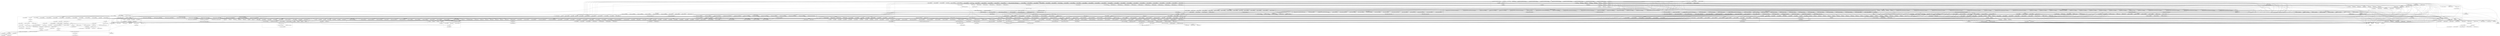 digraph {
graph [overlap=false]
subgraph cluster_overloading {
	label="overloading";
	"overloading::BEGIN@2";
	"overloading::unimport";
}
subgraph cluster_DynaLoader {
	label="DynaLoader";
	"DynaLoader::bootstrap";
	"DynaLoader::dl_load_file";
	"DynaLoader::CORE:ftfile";
	"DynaLoader::CORE:subst";
	"DynaLoader::CORE:ftsize";
	"DynaLoader::BEGIN@21";
	"DynaLoader::dl_find_symbol";
	"DynaLoader::CORE:regcomp";
	"DynaLoader::dl_load_flags";
	"DynaLoader::dl_undef_symbols";
	"DynaLoader::dl_install_xsub";
	"DynaLoader::CORE:ftdir";
	"DynaLoader::BEGIN@17";
}
subgraph cluster_bytes {
	label="bytes";
	"bytes::import";
}
subgraph cluster_IO_Socket {
	label="IO::Socket";
	"IO::Socket::register_domain";
	"IO::Socket::import";
	"IO::Socket::BEGIN@14";
	"IO::Socket::BEGIN@17";
	"IO::Socket::BEGIN@12";
	"IO::Socket::BEGIN@13";
	"IO::Socket::BEGIN@16";
	"IO::Socket::BEGIN@11";
}
subgraph cluster_POE_Resource_SIDs {
	label="POE::Resource::SIDs";
	"POE::Resource::SIDs::BEGIN@6";
}
subgraph cluster_UNIVERSAL {
	label="UNIVERSAL";
	"UNIVERSAL::VERSION";
	"UNIVERSAL::can";
	"UNIVERSAL::isa";
}
subgraph cluster_List_Util {
	label="List::Util";
	"List::Util::BEGIN@30";
	"List::Util::BEGIN@9";
}
subgraph cluster_vars {
	label="vars";
	"vars::BEGIN@3";
	"vars::import";
	"vars::CORE:match";
	"vars::BEGIN@7";
	"vars::BEGIN@8";
}
subgraph cluster_Tie_StdHash {
	label="Tie::StdHash";
	"Tie::StdHash::TIEHASH";
}
subgraph cluster_IO_Prompt_Tiny {
	label="IO::Prompt::Tiny";
	"IO::Prompt::Tiny::CORE:print";
	"IO::Prompt::Tiny::prompt";
	"IO::Prompt::Tiny::BEGIN@10";
	"IO::Prompt::Tiny::BEGIN@9";
}
subgraph cluster_IO {
	label="IO";
	"IO::BEGIN@5";
	"IO::BEGIN@7";
	"IO::BEGIN@6";
	"IO::BEGIN@8";
}
subgraph cluster_Test_Builder_Module {
	label="Test::Builder::Module";
	"Test::Builder::Module::BEGIN@5";
	"Test::Builder::Module::import";
	"Test::Builder::Module::_strip_imports";
	"Test::Builder::Module::BEGIN@3";
	"Test::Builder::Module::builder";
}
subgraph cluster_main {
	label="main";
	"main::__ANON__[t/simple_parallel_superbig.t:110]";
	"main::BEGIN@19";
	"main::BEGIN@1.4";
	"main::BEGIN@1.7";
	"main::BEGIN@10";
	"main::__ANON__[t/simple_parallel_superbig.t:123]";
	"main::BEGIN@22";
	"main::BEGIN@9.43";
	"main::BEGIN@1";
	"main::BEGIN@3.6";
	"main::__ANON__[t/simple_parallel_superbig.t:47]";
	"main::BEGIN@2.5";
	"main::BEGIN@20";
	"main::BEGIN@9";
	"main::__ANON__[t/simple_parallel_superbig.t:43]";
	"main::__ANON__[t/simple_parallel_superbig.t:81]";
	"main::__ANON__[t/simple_parallel_superbig.t:67]";
	"main::BEGIN@2.2";
	"main::BEGIN@21";
	"main::BEGIN@1.3";
	"main::BEGIN@1.36";
	"main::RUNTIME";
	"main::BEGIN@2";
	"main::BEGIN@8";
	"main::BEGIN@7";
	"main::BEGIN@41";
	"main::BEGIN@3";
	"main::BEGIN@2.1";
	"main::__ANON__[t/simple_parallel_superbig.t:52]";
	"main::CORE:pack";
	"main::__ANON__[t/simple_parallel_superbig.t:138]";
	"main::__ANON__[t/simple_parallel_superbig.t:96]";
}
subgraph cluster_POE_Resource_Events {
	label="POE::Resource::Events";
	"POE::Resource::Events::BEGIN@5";
}
subgraph cluster_Task_Weaken {
	label="Task::Weaken";
	"Task::Weaken::BEGIN@7";
	"Task::Weaken::BEGIN@3";
	"Task::Weaken::BEGIN@6";
	"Task::Weaken::BEGIN@4";
}
subgraph cluster_warnings {
	label="warnings";
	"warnings::import";
	"warnings::_mkMask";
	"warnings::unimport";
	"warnings::CORE:regcomp";
	"warnings::CORE:match";
	"warnings::register_categories";
}
subgraph cluster_POE_Pipe_OneWay {
	label="POE::Pipe::OneWay";
	"POE::Pipe::OneWay::BEGIN@10";
	"POE::Pipe::OneWay::BEGIN@5";
	"POE::Pipe::OneWay::BEGIN@6";
	"POE::Pipe::OneWay::BEGIN@13";
	"POE::Pipe::OneWay::BEGIN@8";
	"POE::Pipe::OneWay::new";
}
subgraph cluster_POE_Filter_Line {
	label="POE::Filter::Line";
	"POE::Filter::Line::CORE:match";
	"POE::Filter::Line::get_one_start";
	"POE::Filter::Line::CORE:subst";
	"POE::Filter::Line::put";
	"POE::Filter::Line::new";
	"POE::Filter::Line::BEGIN@4";
	"POE::Filter::Line::BEGIN@10";
	"POE::Filter::Line::BEGIN@26";
	"POE::Filter::Line::BEGIN@6";
	"POE::Filter::Line::get_one";
	"POE::Filter::Line::BEGIN@3";
	"POE::Filter::Line::CORE:regcomp";
}
subgraph cluster_Cwd {
	label="Cwd";
	"Cwd::CORE:fteexec";
	"Cwd::CORE:regcomp";
	"Cwd::BEGIN@209";
	"Cwd::BEGIN@172";
	"Cwd::BEGIN@842";
	"Cwd::getcwd";
	"Cwd::CORE:match";
	"Cwd::BEGIN@170";
	"Cwd::BEGIN@171";
}
subgraph cluster_Fcntl {
	label="Fcntl";
	"Fcntl::BEGIN@3";
}
subgraph cluster_IO_Socket_INET {
	label="IO::Socket::INET";
	"IO::Socket::INET::BEGIN@13";
	"IO::Socket::INET::BEGIN@14";
	"IO::Socket::INET::BEGIN@12";
	"IO::Socket::INET::BEGIN@11";
	"IO::Socket::INET::BEGIN@9";
	"IO::Socket::INET::BEGIN@15";
}
subgraph cluster_IO_Pipely {
	label="IO::Pipely";
	"IO::Pipely::BEGIN@23";
	"IO::Pipely::BEGIN@9";
	"IO::Pipely::BEGIN@24";
	"IO::Pipely::BEGIN@10";
	"IO::Pipely::BEGIN@51";
	"IO::Pipely::BEGIN@27";
	"IO::Pipely::BEGIN@6";
	"IO::Pipely::CORE:select";
	"IO::Pipely::pipely";
	"IO::Pipely::_try_oneway_type";
	"IO::Pipely::BEGIN@7";
}
subgraph cluster_Socket {
	label="Socket";
	"Socket::BEGIN@687";
	"Socket::sockaddr_in";
	"Socket::BEGIN@807";
	"Socket::BEGIN@4";
	"Socket::unpack_sockaddr_in";
	"Socket::CORE:qr";
	"Socket::inet_ntoa";
	"Socket::BEGIN@919";
	"Socket::CORE:match";
	"Socket::inet_aton";
	"Socket::BEGIN@3";
	"Socket::pack_sockaddr_in";
	"Socket::CORE:regcomp";
	"Socket::BEGIN@688";
}
subgraph cluster_POSIX_SigSet {
	label="POSIX::SigSet";
	"POSIX::SigSet::emptyset";
	"POSIX::SigSet::new";
	"POSIX::SigSet::fillset";
}
subgraph cluster_POE_Component_Client_TCP {
	label="POE::Component::Client::TCP";
	"POE::Component::Client::TCP::BEGIN@14";
	"POE::Component::Client::TCP::__ANON__[POE/Component/Client/TCP.pm:227]";
	"POE::Component::Client::TCP::BEGIN@16";
	"POE::Component::Client::TCP::BEGIN@5";
	"POE::Component::Client::TCP::__ANON__[POE/Component/Client/TCP.pm:149]";
	"POE::Component::Client::TCP::__ANON__[POE/Component/Client/TCP.pm:263]";
	"POE::Component::Client::TCP::__ANON__[POE/Component/Client/TCP.pm:272]";
	"POE::Component::Client::TCP::new";
	"POE::Component::Client::TCP::CORE:sort";
	"POE::Component::Client::TCP::__ANON__[POE/Component/Client/TCP.pm:152]";
	"POE::Component::Client::TCP::__ANON__[POE/Component/Client/TCP.pm:298]";
	"POE::Component::Client::TCP::BEGIN@8";
	"POE::Component::Client::TCP::BEGIN@12";
	"POE::Component::Client::TCP::BEGIN@13";
	"POE::Component::Client::TCP::BEGIN@15";
	"POE::Component::Client::TCP::BEGIN@9";
	"POE::Component::Client::TCP::__ANON__[POE/Component/Client/TCP.pm:181]";
	"POE::Component::Client::TCP::_get_filter";
	"POE::Component::Client::TCP::BEGIN@3";
}
subgraph cluster_Tie_Hash {
	label="Tie::Hash";
	"Tie::Hash::BEGIN@5";
	"Tie::Hash::BEGIN@6";
}
subgraph cluster_POE_Queue_Array {
	label="POE::Queue::Array";
	"POE::Queue::Array::BEGIN@11";
	"POE::Queue::Array::get_item_count";
	"POE::Queue::Array::remove_items";
	"POE::Queue::Array::enqueue";
	"POE::Queue::Array::BEGIN@5";
	"POE::Queue::Array::import";
	"POE::Queue::Array::BEGIN@24";
	"POE::Queue::Array::BEGIN@12";
	"POE::Queue::Array::new";
	"POE::Queue::Array::get_next_priority";
	"POE::Queue::Array::dequeue_next";
	"POE::Queue::Array::BEGIN@7";
}
subgraph cluster_Test_More {
	label="Test::More";
	"Test::More::BEGIN@1390";
	"Test::More::is";
	"Test::More::done_testing";
	"Test::More::BEGIN@1313";
	"Test::More::BEGIN@5";
	"Test::More::BEGIN@1679";
	"Test::More::BEGIN@4";
	"Test::More::diag";
	"Test::More::ok";
	"Test::More::BEGIN@3";
	"Test::More::import_extra";
	"Test::More::BEGIN@23";
}
subgraph cluster_Errno {
	label="Errno";
	"Errno::BEGIN@8";
	"Errno::TIEHASH";
	"Errno::BEGIN@16";
}
subgraph cluster_IO_Handle {
	label="IO::Handle";
	"IO::Handle::blocking";
	"IO::Handle::BEGIN@9";
	"IO::Handle::BEGIN@8";
	"IO::Handle::BEGIN@6";
	"IO::Handle::BEGIN@3";
	"IO::Handle::BEGIN@370";
	"IO::Handle::BEGIN@4";
	"IO::Handle::BEGIN@7";
	"IO::Handle::_create_getline_subs";
}
subgraph cluster_POE_Resource_Clock {
	label="POE::Resource::Clock";
	"POE::Resource::Clock::BEGIN@12";
	"POE::Resource::Clock::BEGIN@8";
	"POE::Resource::Clock::BEGIN@5";
	"POE::Resource::Clock::CORE:pack";
	"POE::Resource::Clock::_do_X";
	"POE::Resource::Clock::BEGIN@11";
	"POE::Resource::Clock::BEGIN@13";
	"POE::Resource::Clock::BEGIN@10";
	"POE::Resource::Clock::BEGIN@220";
}
subgraph cluster_POE_Driver_SysRW {
	label="POE::Driver::SysRW";
	"POE::Driver::SysRW::get";
	"POE::Driver::SysRW::BEGIN@13";
	"POE::Driver::SysRW::CORE:syswrite";
	"POE::Driver::SysRW::BEGIN@9";
	"POE::Driver::SysRW::BEGIN@121";
	"POE::Driver::SysRW::BEGIN@7";
	"POE::Driver::SysRW::flush";
	"POE::Driver::SysRW::put";
	"POE::Driver::SysRW::BEGIN@59";
	"POE::Driver::SysRW::new";
	"POE::Driver::SysRW::CORE:sysread";
	"POE::Driver::SysRW::BEGIN@12";
}
subgraph cluster_Carp {
	label="Carp";
	"Carp::BEGIN@171";
	"Carp::_fetch_sub";
	"Carp::BEGIN@4";
	"Carp::BEGIN@6";
	"Carp::BEGIN@5";
	"Carp::BEGIN@3";
	"Carp::BEGIN@575";
	"Carp::BEGIN@568";
	"Carp::BEGIN@555";
	"Carp::BEGIN@49";
	"Carp::BEGIN@131";
	"Carp::BEGIN@61";
	"Carp::BEGIN@73";
}
subgraph cluster_XSLoader {
	label="XSLoader";
	"XSLoader::load";
}
subgraph cluster_IO_File {
	label="IO::File";
	"IO::File::CORE:match";
	"IO::File::BEGIN@11";
	"IO::File::BEGIN@6";
	"IO::File::BEGIN@5";
	"IO::File::BEGIN@9";
	"IO::File::BEGIN@8";
	"IO::File::BEGIN@10";
}
subgraph cluster_POE_Resource_Aliases {
	label="POE::Resource::Aliases";
	"POE::Resource::Aliases::BEGIN@6";
}
subgraph cluster_Net_SSLeay {
	label="Net::SSLeay";
	"Net::SSLeay::die_if_ssl_error";
	"Net::SSLeay::AUTOLOAD";
	"Net::SSLeay::ERROR_WANT_READ";
	"Net::SSLeay::BEGIN@17";
	"Net::SSLeay::set_fd";
	"Net::SSLeay::print_errs";
	"Net::SSLeay::write";
	"Net::SSLeay::ERR_get_error";
	"Net::SSLeay::read";
	"Net::SSLeay::CORE:match";
	"Net::SSLeay::BEGIN@16";
	"Net::SSLeay::CTX_use_RSAPrivateKey_file";
	"Net::SSLeay::connect";
	"Net::SSLeay::OP_ALL";
	"Net::SSLeay::CORE:subst";
	"Net::SSLeay::SSLeay_add_ssl_algorithms";
	"Net::SSLeay::FILETYPE_PEM";
	"Net::SSLeay::free";
	"Net::SSLeay::BEGIN@19";
	"Net::SSLeay::CORE:fteread";
	"Net::SSLeay::constant";
	"Net::SSLeay::CTX_set_options";
	"Net::SSLeay::BEGIN@18";
	"Net::SSLeay::get_error";
	"Net::SSLeay::RAND_seed";
	"Net::SSLeay::BEGIN@1";
	"Net::SSLeay::get_cipher";
	"Net::SSLeay::CTX_v3_new";
	"Net::SSLeay::new";
	"Net::SSLeay::BEGIN@20";
	"Net::SSLeay::BEGIN@444";
	"Net::SSLeay::CTX_free";
	"Net::SSLeay::accept";
	"Net::SSLeay::RAND_load_file";
	"Net::SSLeay::BEGIN@24";
	"Net::SSLeay::randomize";
	"Net::SSLeay::CTX_use_certificate_chain_file";
	"Net::SSLeay::load_error_strings";
}
subgraph cluster_IO_Seekable {
	label="IO::Seekable";
	"IO::Seekable::BEGIN@6";
	"IO::Seekable::BEGIN@5";
	"IO::Seekable::BEGIN@7";
	"IO::Seekable::BEGIN@9";
	"IO::Seekable::BEGIN@12";
}
subgraph cluster_Internals {
	label="Internals";
	"Internals::SvREADONLY";
}
subgraph cluster_IO_Socket_UNIX {
	label="IO::Socket::UNIX";
	"IO::Socket::UNIX::BEGIN@11";
	"IO::Socket::UNIX::BEGIN@12";
	"IO::Socket::UNIX::BEGIN@9";
}
subgraph cluster_FileHandle {
	label="FileHandle";
	"FileHandle::BEGIN@3";
	"FileHandle::BEGIN@4";
	"FileHandle::BEGIN@46";
}
subgraph cluster_POE_Loop_Select {
	label="POE::Loop::Select";
	"POE::Loop::Select::BEGIN@11";
	"POE::Loop::Select::BEGIN@9";
	"POE::Loop::Select::BEGIN@6";
}
subgraph cluster_Config {
	label="Config";
	"Config::BEGIN@47";
	"Config::TIEHASH";
	"Config::import";
	"Config::FETCH";
	"Config::BEGIN@11";
	"Config::BEGIN@9";
	"Config::BEGIN@10";
}
subgraph cluster_POE_Component_SSLify {
	label="POE::Component::SSLify";
	"POE::Component::SSLify::BEGIN@1";
	"POE::Component::SSLify::SSLify_Options";
	"POE::Component::SSLify::BEGIN@9.44";
	"POE::Component::SSLify::SSLify_ContextCreate";
	"POE::Component::SSLify::BEGIN@17";
	"POE::Component::SSLify::BEGIN@95";
	"POE::Component::SSLify::BEGIN@91";
	"POE::Component::SSLify::SSLify_GetCipher";
	"POE::Component::SSLify::BEGIN@99";
	"POE::Component::SSLify::_createSSLcontext";
	"POE::Component::SSLify::BEGIN@98";
	"POE::Component::SSLify::BEGIN@9";
	"POE::Component::SSLify::Server_SSLify";
	"POE::Component::SSLify::BEGIN@58";
	"POE::Component::SSLify::SSLify_GetSocket";
	"POE::Component::SSLify::Client_SSLify";
	"POE::Component::SSLify::BEGIN@84";
}
subgraph cluster_constant {
	label="constant";
	"constant::CORE:qr";
	"constant::BEGIN@28";
	"constant::BEGIN@24";
	"constant::BEGIN@4";
	"constant::CORE:match";
	"constant::BEGIN@2";
	"constant::BEGIN@3";
	"constant::BEGIN@54";
	"constant::BEGIN@6";
	"constant::import";
	"constant::BEGIN@116";
	"constant::CORE:regcomp";
}
subgraph cluster_File_Spec {
	label="File::Spec";
	"File::Spec::BEGIN@4";
	"File::Spec::BEGIN@3";
}
subgraph cluster_POE_Session {
	label="POE::Session";
	"POE::Session::ID";
	"POE::Session::BEGIN@8";
	"POE::Session::BEGIN@63";
	"POE::Session::_invoke_state";
	"POE::Session::BEGIN@40";
	"POE::Session::try_alloc";
	"POE::Session::import";
	"POE::Session::BEGIN@84";
	"POE::Session::BEGIN@5";
	"POE::Session::_define_assert";
	"POE::Session::BEGIN@3";
	"POE::Session::instantiate";
	"POE::Session::BEGIN@9";
	"POE::Session::_set_id";
	"POE::Session::_define_trace";
	"POE::Session::DESTROY";
	"POE::Session::create";
	"POE::Session::_register_state";
	"POE::Session::BEGIN@704";
	"POE::Session::BEGIN@144";
}
subgraph cluster_parent {
	label="parent";
	"parent::BEGIN@25";
	"parent::BEGIN@9.45";
	"parent::import";
	"parent::BEGIN@9";
	"parent::BEGIN@2";
	"parent::BEGIN@3";
	"parent::CORE:subst";
}
subgraph cluster_POE_Resources {
	label="POE::Resources";
	"POE::Resources::BEGIN@3";
	"POE::Resources::BEGIN@5";
	"POE::Resources::CORE:subst";
	"POE::Resources::load";
	"POE::Resources::CORE:match";
}
subgraph cluster_SelectSaver {
	label="SelectSaver";
	"SelectSaver::BEGIN@7";
	"SelectSaver::BEGIN@6";
}
subgraph cluster_POE {
	label="POE";
	"POE::BEGIN@11";
	"POE::BEGIN@8";
	"POE::CORE:match";
	"POE::BEGIN@6";
	"POE::import";
	"POE::BEGIN@5";
}
subgraph cluster_Exporter_Heavy {
	label="Exporter::Heavy";
	"Exporter::Heavy::heavy_export";
	"Exporter::Heavy::CORE:subst";
	"Exporter::Heavy::BEGIN@202";
	"Exporter::Heavy::BEGIN@3";
	"Exporter::Heavy::BEGIN@4";
	"Exporter::Heavy::CORE:match";
	"Exporter::Heavy::heavy_export_to_level";
	"Exporter::Heavy::_rebuild_cache";
}
subgraph cluster_POE_Wheel_SocketFactory {
	label="POE::Wheel::SocketFactory";
	"POE::Wheel::SocketFactory::event";
	"POE::Wheel::SocketFactory::CORE:connect";
	"POE::Wheel::SocketFactory::CORE:getsockname";
	"POE::Wheel::SocketFactory::BEGIN@8";
	"POE::Wheel::SocketFactory::CORE:accept";
	"POE::Wheel::SocketFactory::BEGIN@17";
	"POE::Wheel::SocketFactory::CORE:match";
	"POE::Wheel::SocketFactory::BEGIN@5";
	"POE::Wheel::SocketFactory::__ANON__[POE/Wheel/SocketFactory.pm:320]";
	"POE::Wheel::SocketFactory::new";
	"POE::Wheel::SocketFactory::DESTROY";
	"POE::Wheel::SocketFactory::CORE:getpeername";
	"POE::Wheel::SocketFactory::BEGIN@53";
	"POE::Wheel::SocketFactory::BEGIN@26";
	"POE::Wheel::SocketFactory::BEGIN@1";
	"POE::Wheel::SocketFactory::BEGIN@12";
	"POE::Wheel::SocketFactory::_define_connect_state";
	"POE::Wheel::SocketFactory::BEGIN@3";
	"POE::Wheel::SocketFactory::BEGIN@775";
	"POE::Wheel::SocketFactory::CORE:listen";
	"POE::Wheel::SocketFactory::CORE:socket";
	"POE::Wheel::SocketFactory::BEGIN@702";
	"POE::Wheel::SocketFactory::getsockname";
	"POE::Wheel::SocketFactory::BEGIN@25";
	"POE::Wheel::SocketFactory::BEGIN@1.41";
	"POE::Wheel::SocketFactory::CORE:bind";
	"POE::Wheel::SocketFactory::_shutdown";
	"POE::Wheel::SocketFactory::__ANON__[POE/Wheel/SocketFactory.pm:203]";
	"POE::Wheel::SocketFactory::BEGIN@11";
	"POE::Wheel::SocketFactory::BEGIN@9";
	"POE::Wheel::SocketFactory::CORE:ssockopt";
	"POE::Wheel::SocketFactory::BEGIN@24";
	"POE::Wheel::SocketFactory::CORE:unpack";
	"POE::Wheel::SocketFactory::CORE:binmode";
	"POE::Wheel::SocketFactory::BEGIN@1.42";
	"POE::Wheel::SocketFactory::CORE:gsockopt";
	"POE::Wheel::SocketFactory::_define_accept_state";
}
subgraph cluster_POE_Wheel_ReadWrite {
	label="POE::Wheel::ReadWrite";
	"POE::Wheel::ReadWrite::new";
	"POE::Wheel::ReadWrite::BEGIN@5";
	"POE::Wheel::ReadWrite::get_driver_out_octets";
	"POE::Wheel::ReadWrite::__ANON__[POE/Wheel/ReadWrite.pm:293]";
	"POE::Wheel::ReadWrite::BEGIN@8";
	"POE::Wheel::ReadWrite::DESTROY";
	"POE::Wheel::ReadWrite::__ANON__[POE/Wheel/ReadWrite.pm:231]";
	"POE::Wheel::ReadWrite::BEGIN@1";
	"POE::Wheel::ReadWrite::put";
	"POE::Wheel::ReadWrite::_define_write_state";
	"POE::Wheel::ReadWrite::BEGIN@1.39";
	"POE::Wheel::ReadWrite::BEGIN@3";
	"POE::Wheel::ReadWrite::get_output_handle";
	"POE::Wheel::ReadWrite::BEGIN@1.40";
	"POE::Wheel::ReadWrite::BEGIN@9";
	"POE::Wheel::ReadWrite::_define_read_state";
	"POE::Wheel::ReadWrite::BEGIN@1.37";
	"POE::Wheel::ReadWrite::BEGIN@1.38";
}
subgraph cluster_version {
	label="version";
	"version::(cmp";
	"version::(bool";
}
subgraph cluster_POE_Pipe {
	label="POE::Pipe";
	"POE::Pipe::BEGIN@8";
	"POE::Pipe::BEGIN@5";
	"POE::Pipe::BEGIN@11";
	"POE::Pipe::BEGIN@6";
}
subgraph cluster_POSIX {
	label="POSIX";
	"POSIX::import";
	"POSIX::BEGIN@2";
	"POSIX::BEGIN@11";
	"POSIX::load_imports";
	"POSIX::uname";
	"POSIX::BEGIN@204";
	"POSIX::CORE:subst";
	"POSIX::sigprocmask";
	"POSIX::BEGIN@3";
}
subgraph cluster_POE_Resource_Extrefs {
	label="POE::Resource::Extrefs";
	"POE::Resource::Extrefs::BEGIN@7";
}
subgraph cluster_warnings_register {
	label="warnings::register";
	"warnings::register::import";
}
subgraph cluster_Time_HiRes {
	label="Time::HiRes";
	"Time::HiRes::BEGIN@3";
	"Time::HiRes::BEGIN@43";
	"Time::HiRes::BEGIN@4";
	"Time::HiRes::time";
	"Time::HiRes::bootstrap";
}
subgraph cluster_mro {
	label="mro";
	"mro::method_changed_in";
}
subgraph cluster_POE_Wheel {
	label="POE::Wheel";
	"POE::Wheel::BEGIN@3";
	"POE::Wheel::free_wheel_id";
	"POE::Wheel::BEGIN@8";
	"POE::Wheel::BEGIN@5";
	"POE::Wheel::allocate_wheel_id";
}
subgraph cluster_Scalar_Util {
	label="Scalar::Util";
	"Scalar::Util::BEGIN@9";
}
subgraph cluster_POE_Component_SSLify_ClientHandle {
	label="POE::Component::SSLify::ClientHandle";
	"POE::Component::SSLify::ClientHandle::TIEHANDLE";
	"POE::Component::SSLify::ClientHandle::BEGIN@17";
	"POE::Component::SSLify::ClientHandle::BEGIN@20";
}
subgraph cluster_POE_Kernel {
	label="POE::Kernel";
	"POE::Kernel::_data_ses_count";
	"POE::Kernel::_recalc_id";
	"POE::Kernel::get_active_session";
	"POE::Kernel::select_write";
	"POE::Kernel::BEGIN@8";
	"POE::Kernel::loop_reset_time_watcher";
	"POE::Kernel::CORE:match";
	"POE::Kernel::BEGIN@48";
	"POE::Kernel::select_pause_write";
	"POE::Kernel::_data_ses_refcount_dec";
	"POE::Kernel::CORE:select";
	"POE::Kernel::_data_ses_refcount_inc";
	"POE::Kernel::_data_sig_cease_polling";
	"POE::Kernel::alias_set";
	"POE::Kernel::_data_extref_clear_session";
	"POE::Kernel::_define_assert";
	"POE::Kernel::BEGIN@23.22";
	"POE::Kernel::_data_sig_watchers";
	"POE::Kernel::_data_sid_allocate";
	"POE::Kernel::_data_ev_clear_session";
	"POE::Kernel::BEGIN@15.20";
	"POE::Kernel::_data_sig_pipe_has_signals";
	"POE::Kernel::_data_ses_get_children";
	"POE::Kernel::_dispatch_signal_event";
	"POE::Kernel::_data_ev_initialize";
	"POE::Kernel::_data_extref_count";
	"POE::Kernel::CORE:fteread";
	"POE::Kernel::BEGIN@11.29";
	"POE::Kernel::yield";
	"POE::Kernel::BEGIN@2.14";
	"POE::Kernel::BEGIN@2.24";
	"POE::Kernel::BEGIN@373";
	"POE::Kernel::BEGIN@12.18";
	"POE::Kernel::_data_sig_handled_status";
	"POE::Kernel::_explain_resolve_failure";
	"POE::Kernel::BEGIN@785";
	"POE::Kernel::new";
	"POE::Kernel::_test_loop";
	"POE::Kernel::_internal_select";
	"POE::Kernel::_data_alias_add";
	"POE::Kernel::BEGIN@2.10";
	"POE::Kernel::_data_sid_finalize";
	"POE::Kernel::BEGIN@11.12";
	"POE::Kernel::_data_alias_finalize";
	"POE::Kernel::_data_handle_enqueue_ready";
	"POE::Kernel::BEGIN@16";
	"POE::Kernel::loop_pause_filehandle";
	"POE::Kernel::_define_trace";
	"POE::Kernel::BEGIN@2.28";
	"POE::Kernel::BEGIN@10";
	"POE::Kernel::_data_ev_dispatch_due";
	"POE::Kernel::_data_sid_clear";
	"POE::Kernel::state";
	"POE::Kernel::BEGIN@89";
	"POE::Kernel::BEGIN@14";
	"POE::Kernel::loop_ignore_filehandle";
	"POE::Kernel::_test_if_kernel_is_idle";
	"POE::Kernel::CORE:sort";
	"POE::Kernel::import";
	"POE::Kernel::BEGIN@17";
	"POE::Kernel::_data_sig_signal_watch";
	"POE::Kernel::_data_handle_pause";
	"POE::Kernel::__ANON__[POE/Kernel.pm:92]";
	"POE::Kernel::loop_watch_filehandle";
	"POE::Kernel::_data_sig_clear_session";
	"POE::Kernel::_find_loop";
	"POE::Kernel::loop_initialize";
	"POE::Kernel::BEGIN@322";
	"POE::Kernel::BEGIN@341";
	"POE::Kernel::select";
	"POE::Kernel::BEGIN@27";
	"POE::Kernel::BEGIN@2.30";
	"POE::Kernel::post";
	"POE::Kernel::_data_handle_resume";
	"POE::Kernel::_data_ses_exists";
	"POE::Kernel::ID";
	"POE::Kernel::loop_halt";
	"POE::Kernel::__ANON__";
	"POE::Kernel::_data_sig_type";
	"POE::Kernel::_resolve_session";
	"POE::Kernel::_data_handle_is_good";
	"POE::Kernel::loop_resume_time_watcher";
	"POE::Kernel::_data_handle_clear_session";
	"POE::Kernel::BEGIN@100";
	"POE::Kernel::loop_pause_time_watcher";
	"POE::Kernel::call";
	"POE::Kernel::BEGIN@2";
	"POE::Kernel::__ANON__[POE/Resource/FileHandles.pm:504]";
	"POE::Kernel::BEGIN@23";
	"POE::Kernel::CORE:sselect";
	"POE::Kernel::BEGIN@2.17";
	"POE::Kernel::BEGIN@15";
	"POE::Kernel::loop_do_timeslice";
	"POE::Kernel::_data_sid_resolve";
	"POE::Kernel::BEGIN@14.33";
	"POE::Kernel::_data_sig_remove";
	"POE::Kernel::_data_sig_mask_build";
	"POE::Kernel::BEGIN@12.26";
	"POE::Kernel::select_resume_write";
	"POE::Kernel::BEGIN@15.34";
	"POE::Kernel::loop_ignore_signal";
	"POE::Kernel::_data_ses_finalize";
	"POE::Kernel::alias_remove";
	"POE::Kernel::_data_handle_remove";
	"POE::Kernel::_data_ev_enqueue";
	"POE::Kernel::_initialize_kernel_session";
	"POE::Kernel::__ANON__[POE/Resource/Events.pm:199]";
	"POE::Kernel::CORE:subst";
	"POE::Kernel::_finalize_kernel";
	"POE::Kernel::_data_alias_remove";
	"POE::Kernel::loop_ignore_all_signals";
	"POE::Kernel::BEGIN@109";
	"POE::Kernel::BEGIN@575";
	"POE::Kernel::_load_loop";
	"POE::Kernel::BEGIN@176";
	"POE::Kernel::_data_sig_get_safe_signals";
	"POE::Kernel::_data_ev_refcount_dec";
	"POE::Kernel::BEGIN@5";
	"POE::Kernel::BEGIN@2.27";
	"POE::Kernel::_data_sig_free_terminated_sessions";
	"POE::Kernel::_data_alias_resolve";
	"POE::Kernel::_data_handle_add";
	"POE::Kernel::_data_handle_count";
	"POE::Kernel::_data_sig_unmask_all";
	"POE::Kernel::_data_sid_set";
	"POE::Kernel::BEGIN@2.13";
	"POE::Kernel::session_alloc";
	"POE::Kernel::BEGIN@16.21";
	"POE::Kernel::BEGIN@24";
	"POE::Kernel::_data_handle_condition";
	"POE::Kernel::_data_sig_mask_all";
	"POE::Kernel::_data_ses_resolve";
	"POE::Kernel::_data_ses_allocate";
	"POE::Kernel::_idle_queue_reset";
	"POE::Kernel::_explain_usage";
	"POE::Kernel::BEGIN@20";
	"POE::Kernel::_data_sig_reset_procs";
	"POE::Kernel::_data_extref_finalize";
	"POE::Kernel::BEGIN@3";
	"POE::Kernel::CORE:pack";
	"POE::Kernel::_invoke_state";
	"POE::Kernel::_data_ses_get_parent";
	"POE::Kernel::_data_handle_finalize";
	"POE::Kernel::_data_sig_explicitly_watched";
	"POE::Kernel::_dispatch_event";
	"POE::Kernel::CORE:close";
	"POE::Kernel::loop_finalize";
	"POE::Kernel::_data_alias_initialize";
	"POE::Kernel::BEGIN@14.19";
	"POE::Kernel::_data_ev_finalize";
	"POE::Kernel::run";
	"POE::Kernel::BEGIN@16.35";
	"POE::Kernel::_data_sig_add";
	"POE::Kernel::BEGIN@13.15";
	"POE::Kernel::BEGIN@88";
	"POE::Kernel::_data_alias_clear_session";
	"POE::Kernel::_data_sig_signal_ignore";
	"POE::Kernel::_data_ses_free";
	"POE::Kernel::_data_alias_loggable";
	"POE::Kernel::BEGIN@12";
	"POE::Kernel::BEGIN@2.31";
	"POE::Kernel::_data_sig_kernel_awaits_pids";
	"POE::Kernel::loop_run";
	"POE::Kernel::BEGIN@11";
	"POE::Kernel::BEGIN@2.25";
	"POE::Kernel::BEGIN@2.11";
	"POE::Kernel::CORE:binmode";
	"POE::Kernel::BEGIN@97";
	"POE::Kernel::_data_sig_initialize";
	"POE::Kernel::select_read";
	"POE::Kernel::BEGIN@357";
	"POE::Kernel::_data_ses_stop";
	"POE::Kernel::_data_sig_finalize";
	"POE::Kernel::BEGIN@84";
	"POE::Kernel::BEGIN@2.16";
	"POE::Kernel::_data_sig_touched_session";
	"POE::Kernel::_data_sig_reset_handled";
	"POE::Kernel::BEGIN@12.9";
	"POE::Kernel::BEGIN@13";
	"POE::Kernel::BEGIN@338";
	"POE::Kernel::BEGIN@12.32";
	"POE::Kernel::_data_handle_initialize";
	"POE::Kernel::BEGIN@365";
	"POE::Kernel::BEGIN@2.8";
	"POE::Kernel::BEGIN@48.23";
	"POE::Kernel::_data_ses_gc_sweep";
	"POE::Kernel::loop_resume_filehandle";
	"POE::Kernel::CORE:unpack";
	"POE::Kernel::_data_sig_pipe_finalize";
	"POE::Kernel::_data_sig_pipe_build";
	"POE::Kernel::CORE:waitpid";
	"POE::Kernel::BEGIN@39";
}
subgraph cluster_Symbol {
	label="Symbol";
	"Symbol::gensym";
	"Symbol::BEGIN@3";
}
subgraph cluster_POE_Loop_PerlSignals {
	label="POE::Loop::PerlSignals";
	"POE::Loop::PerlSignals::BEGIN@10";
	"POE::Loop::PerlSignals::BEGIN@8";
}
subgraph cluster_Sys_Hostname {
	label="Sys::Hostname";
	"Sys::Hostname::BEGIN@5";
	"Sys::Hostname::BEGIN@3";
	"Sys::Hostname::BEGIN@16";
}
subgraph cluster_POE_Filter {
	label="POE::Filter";
	"POE::Filter::BEGIN@8";
	"POE::Filter::BEGIN@3";
	"POE::Filter::__param_max";
	"POE::Filter::BEGIN@5";
}
subgraph cluster_Test_Builder {
	label="Test::Builder";
	"Test::Builder::_dup_stdhandles";
	"Test::Builder::CORE:match";
	"Test::Builder::diag";
	"Test::Builder::_autoflush";
	"Test::Builder::is_fh";
	"Test::Builder::is_passing";
	"Test::Builder::CORE:print";
	"Test::Builder::BEGIN@1282";
	"Test::Builder::_share_keys";
	"Test::Builder::_print";
	"Test::Builder::_print_to_fh";
	"Test::Builder::BEGIN@1667";
	"Test::Builder::level";
	"Test::Builder::todo";
	"Test::Builder::BEGIN@1471";
	"Test::Builder::BEGIN@18";
	"Test::Builder::is_eq";
	"Test::Builder::new";
	"Test::Builder::has_plan";
	"Test::Builder::BEGIN@4";
	"Test::Builder::BEGIN@10";
	"Test::Builder::_output_plan";
	"Test::Builder::BEGIN@2248";
	"Test::Builder::exported_to";
	"Test::Builder::BEGIN@962";
	"Test::Builder::reset";
	"Test::Builder::END";
	"Test::Builder::_diag_fh";
	"Test::Builder::use_numbers";
	"Test::Builder::current_test";
	"Test::Builder::__ANON__[Test/Builder.pm:67]";
	"Test::Builder::CORE:select";
	"Test::Builder::_try";
	"Test::Builder::_check_is_passing_plan";
	"Test::Builder::in_todo";
	"Test::Builder::_ending";
	"Test::Builder::_unoverload_str";
	"Test::Builder::__ANON__[Test/Builder.pm:933]";
	"Test::Builder::cmp_ok";
	"Test::Builder::ok";
	"Test::Builder::create";
	"Test::Builder::__ANON__[Test/Builder.pm:66]";
	"Test::Builder::CORE:binmode";
	"Test::Builder::find_TODO";
	"Test::Builder::reset_outputs";
	"Test::Builder::_open_testhandles";
	"Test::Builder::__ANON__[Test/Builder.pm:917]";
	"Test::Builder::_new_fh";
	"Test::Builder::__ANON__[Test/Builder.pm:1665]";
	"Test::Builder::plan";
	"Test::Builder::expected_tests";
	"Test::Builder::output";
	"Test::Builder::caller";
	"Test::Builder::_is_object";
	"Test::Builder::_indent";
	"Test::Builder::_copy_io_layers";
	"Test::Builder::__ANON__[Test/Builder.pm:1973]";
	"Test::Builder::BEGIN@3";
	"Test::Builder::failure_output";
	"Test::Builder::todo_output";
	"Test::Builder::_print_comment";
	"Test::Builder::_my_exit";
	"Test::Builder::_unoverload";
	"Test::Builder::CORE:subst";
	"Test::Builder::done_testing";
	"Test::Builder::CORE:open";
	"Test::Builder::_apply_layers";
	"Test::Builder::BEGIN@19";
	"Test::Builder::BEGIN@5";
}
subgraph cluster_Exporter {
	label="Exporter";
	"Exporter::export";
	"Exporter::as_heavy";
	"Exporter::import";
	"Exporter::CORE:subst";
	"Exporter::CORE:match";
	"Exporter::export_to_level";
}
subgraph cluster_POE_Component_Server_TCP {
	label="POE::Component::Server::TCP";
	"POE::Component::Server::TCP::new";
	"POE::Component::Server::TCP::__ANON__[POE/Component/Server/TCP.pm:548]";
	"POE::Component::Server::TCP::BEGIN@34";
	"POE::Component::Server::TCP::BEGIN@10";
	"POE::Component::Server::TCP::__ANON__[POE/Component/Server/TCP.pm:352]";
	"POE::Component::Server::TCP::_get_filters";
	"POE::Component::Server::TCP::__ANON__[POE/Component/Server/TCP.pm:341]";
	"POE::Component::Server::TCP::__ANON__[POE/Component/Server/TCP.pm:408]";
	"POE::Component::Server::TCP::__ANON__[POE/Component/Server/TCP.pm:540]";
	"POE::Component::Server::TCP::__ANON__[POE/Component/Server/TCP.pm:364]";
	"POE::Component::Server::TCP::__ANON__[POE/Component/Server/TCP.pm:389]";
	"POE::Component::Server::TCP::__ANON__[POE/Component/Server/TCP.pm:549]";
	"POE::Component::Server::TCP::BEGIN@5";
	"POE::Component::Server::TCP::BEGIN@8";
	"POE::Component::Server::TCP::CORE:sort";
	"POE::Component::Server::TCP::BEGIN@3";
	"POE::Component::Server::TCP::BEGIN@12";
	"POE::Component::Server::TCP::BEGIN@33";
	"POE::Component::Server::TCP::__ANON__[POE/Component/Server/TCP.pm:479]";
	"POE::Component::Server::TCP::__ANON__[POE/Component/Server/TCP.pm:374]";
	"POE::Component::Server::TCP::BEGIN@31";
	"POE::Component::Server::TCP::__ANON__[POE/Component/Server/TCP.pm:509]";
	"POE::Component::Server::TCP::BEGIN@32";
	"POE::Component::Server::TCP::BEGIN@15";
	"POE::Component::Server::TCP::BEGIN@30";
	"POE::Component::Server::TCP::__ANON__[POE/Component/Server/TCP.pm:422]";
	"POE::Component::Server::TCP::__ANON__[POE/Component/Server/TCP.pm:449]";
	"POE::Component::Server::TCP::BEGIN@9";
}
subgraph cluster_Test_FailWarnings {
	label="Test::FailWarnings";
	"Test::FailWarnings::BEGIN@11";
	"Test::FailWarnings::BEGIN@9";
	"Test::FailWarnings::import";
	"Test::FailWarnings::BEGIN@12";
	"Test::FailWarnings::BEGIN@10";
}
subgraph cluster_overload {
	label="overload";
	"overload::BEGIN@144";
	"overload::BEGIN@114";
	"overload::BEGIN@83";
}
subgraph cluster_PerlIO {
	label="PerlIO";
	"PerlIO::get_layers";
}
subgraph cluster_POE_Resource_FileHandles {
	label="POE::Resource::FileHandles";
	"POE::Resource::FileHandles::BEGIN@6";
}
subgraph cluster_POE_Component_SSLify_ServerHandle {
	label="POE::Component::SSLify::ServerHandle";
	"POE::Component::SSLify::ServerHandle::DESTROY";
	"POE::Component::SSLify::ServerHandle::CORE:binmode";
	"POE::Component::SSLify::ServerHandle::BINMODE";
	"POE::Component::SSLify::ServerHandle::READ";
	"POE::Component::SSLify::ServerHandle::TIEHANDLE";
	"POE::Component::SSLify::ServerHandle::CORE:close";
	"POE::Component::SSLify::ServerHandle::WRITE";
	"POE::Component::SSLify::ServerHandle::FILENO";
	"POE::Component::SSLify::ServerHandle::BEGIN@17";
	"POE::Component::SSLify::ServerHandle::_check_status";
	"POE::Component::SSLify::ServerHandle::CLOSE";
}
subgraph cluster_POE_Resource_Sessions {
	label="POE::Resource::Sessions";
	"POE::Resource::Sessions::BEGIN@5";
}
subgraph cluster_base {
	label="base";
	"base::import";
	"base::has_fields";
	"base::BEGIN@4";
	"base::has_attr";
	"base::BEGIN@3";
}
subgraph cluster_File_Spec_Unix {
	label="File::Spec::Unix";
	"File::Spec::Unix::BEGIN@3";
	"File::Spec::Unix::catfile";
	"File::Spec::Unix::canonpath";
	"File::Spec::Unix::BEGIN@242";
	"File::Spec::Unix::BEGIN@220";
	"File::Spec::Unix::BEGIN@145";
	"File::Spec::Unix::BEGIN@179";
	"File::Spec::Unix::BEGIN@136";
	"File::Spec::Unix::BEGIN@4";
	"File::Spec::Unix::BEGIN@127";
	"File::Spec::Unix::splitdir";
	"File::Spec::Unix::catdir";
}
subgraph cluster_AutoLoader {
	label="AutoLoader";
	"AutoLoader::CORE:match";
	"AutoLoader::CORE:substcont";
	"AutoLoader::BEGIN@4";
	"AutoLoader::BEGIN@37";
	"AutoLoader::BEGIN@146";
	"AutoLoader::CORE:fteread";
	"AutoLoader::AUTOLOAD";
	"AutoLoader::BEGIN@194";
	"AutoLoader::CORE:subst";
	"AutoLoader::autoload_sub";
	"AutoLoader::CORE:regcomp";
	"AutoLoader::find_filename";
	"AutoLoader::BEGIN@3";
	"AutoLoader::import";
	"AutoLoader::BEGIN@13";
}
subgraph cluster_POE_Resource_Signals {
	label="POE::Resource::Signals";
	"POE::Resource::Signals::BEGIN@6";
}
subgraph cluster_strict {
	label="strict";
	"strict::CORE:match";
	"strict::CORE:regcomp";
	"strict::bits";
	"strict::import";
	"strict::unimport";
}
"POE::Kernel::_data_ev_enqueue" -> "POE::Queue::Array::enqueue";
"POE::Wheel::ReadWrite::BEGIN@1.38" -> "POE::Wheel::BEGIN@8";
"POE::Component::SSLify::BEGIN@1" -> "Net::SSLeay::BEGIN@19";
"IO::Socket::BEGIN@12" -> "Socket::BEGIN@4";
"POE::Kernel::_data_sig_finalize" -> "POE::Kernel::__ANON__[POE/Kernel.pm:92]";
"POE::Kernel::BEGIN@97" -> "POE::Kernel::__ANON__[POE/Kernel.pm:92]";
"POE::Kernel::_data_sig_pipe_build" -> "POE::Kernel::__ANON__[POE/Kernel.pm:92]";
"POE::Kernel::_data_sig_unmask_all" -> "POE::Kernel::__ANON__[POE/Kernel.pm:92]";
"POE::Kernel::_data_sig_mask_build" -> "POE::Kernel::__ANON__[POE/Kernel.pm:92]";
"POE::Kernel::_data_sig_initialize" -> "POE::Kernel::__ANON__[POE/Kernel.pm:92]";
"POE::Wheel::SocketFactory::new" -> "POE::Kernel::__ANON__[POE/Kernel.pm:92]";
"POE::Kernel::_data_sig_mask_all" -> "POE::Kernel::__ANON__[POE/Kernel.pm:92]";
"constant::import" -> "constant::CORE:match";
"Test::Builder::__ANON__[Test/Builder.pm:1973]" -> "PerlIO::get_layers";
"IO::Handle::BEGIN@8" -> "SelectSaver::BEGIN@7";
"POE::Session::_invoke_state" -> "POE::Wheel::ReadWrite::__ANON__[POE/Wheel/ReadWrite.pm:231]";
"main::BEGIN@1.3" -> "main::BEGIN@1.4";
"POE::BEGIN@11" -> "POE::Resource::Clock::CORE:pack";
"POE::Resource::Clock::BEGIN@220" -> "POE::Resource::Clock::_do_X";
"AutoLoader::autoload_sub" -> "AutoLoader::find_filename";
"POE::Component::SSLify::BEGIN@98" -> "List::Util::BEGIN@30";
"POE::import" -> "POE::Wheel::SocketFactory::BEGIN@1.42";
"POE::Kernel::BEGIN@338" -> "POE::Kernel::_define_trace";
"POE::Kernel::_data_handle_pause" -> "POE::Kernel::loop_pause_filehandle";
"POE::Kernel::BEGIN@2.17" -> "POE::Resource::FileHandles::BEGIN@6";
"POE::Wheel::ReadWrite::__ANON__[POE/Wheel/ReadWrite.pm:293]" -> "POE::Filter::Line::get_one";
"Test::Builder::Module::BEGIN@5" -> "Test::Builder::BEGIN@1667";
"Test::Builder::_print" -> "Test::Builder::_print_to_fh";
"Test::Builder::_print_comment" -> "Test::Builder::_print_to_fh";
"main::RUNTIME" -> "Test::More::diag";
"POE::Kernel::loop_do_timeslice" -> "POE::Kernel::_data_ev_dispatch_due";
"Test::Builder::Module::BEGIN@5" -> "Test::Builder::BEGIN@1282";
"Test::Builder::_print_to_fh" -> "Test::Builder::CORE:print";
"main::BEGIN@22" -> "POE::Component::SSLify::BEGIN@17";
"Net::SSLeay::print_errs" -> "Net::SSLeay::ERR_get_error";
"POE::Kernel::CORE:binmode" -> "POE::Component::SSLify::ServerHandle::BINMODE";
"POE::Component::SSLify::ServerHandle::WRITE" -> "Net::SSLeay::write";
"POE::Session::_invoke_state" -> "POE::Wheel::SocketFactory::__ANON__[POE/Wheel/SocketFactory.pm:203]";
"POE::Kernel::BEGIN@2.31" -> "POE::Kernel::BEGIN@89";
"Test::FailWarnings::BEGIN@11" -> "File::Spec::Unix::BEGIN@136";
"POE::Kernel::BEGIN@27" -> "POE::Queue::Array::import";
"POE::Kernel::_data_alias_remove" -> "POE::Session::ID";
"POE::Kernel::_data_alias_add" -> "POE::Session::ID";
"POE::Kernel::_internal_select" -> "POE::Session::ID";
"POE::Component::Server::TCP::new" -> "POE::Session::ID";
"POE::Kernel::_data_ses_free" -> "POE::Session::ID";
"POE::Kernel::_data_handle_add" -> "POE::Session::ID";
"POE::Kernel::_data_ev_refcount_dec" -> "POE::Session::ID";
"POE::Kernel::session_alloc" -> "POE::Session::ID";
"POE::Kernel::_data_ev_enqueue" -> "POE::Session::ID";
"POE::Component::Client::TCP::new" -> "POE::Session::ID";
"main::BEGIN@1.7" -> "POE::Kernel::BEGIN@15";
"Exporter::Heavy::heavy_export" -> "Exporter::Heavy::CORE:match";
"main::BEGIN@22" -> "POE::Component::SSLify::BEGIN@91";
"Exporter::as_heavy" -> "Exporter::Heavy::BEGIN@4";
"Test::FailWarnings::BEGIN@9" -> "Test::More::BEGIN@4";
"base::import" -> "POE::Pipe::BEGIN@5";
"POE::Kernel::BEGIN@2.25" -> "POE::Kernel::BEGIN@12.26";
"main::BEGIN@20" -> "POE::Component::Client::TCP::BEGIN@3";
"POE::Kernel::BEGIN@2.31" -> "POE::Kernel::BEGIN@15.34";
"POE::Wheel::ReadWrite::put" -> "POE::Kernel::select_resume_write";
"IO::Socket::BEGIN@12" -> "Socket::BEGIN@688";
"POE::Component::SSLify::ServerHandle::_check_status" -> "Net::SSLeay::accept";
"POE::Component::SSLify::ServerHandle::TIEHANDLE" -> "Net::SSLeay::accept";
"Test::Builder::create" -> "Test::Builder::reset";
"POE::Component::Server::TCP::__ANON__[POE/Component/Server/TCP.pm:341]" -> "POE::Component::Server::TCP::_get_filters";
"IO::File::BEGIN@11" -> "IO::Seekable::BEGIN@12";
"main::RUNTIME" -> "Test::Builder::END";
"main::BEGIN@20" -> "POE::Component::Client::TCP::BEGIN@5";
"POE::Component::SSLify::ServerHandle::READ" -> "POE::Component::SSLify::ServerHandle::_check_status";
"POE::Component::SSLify::ServerHandle::WRITE" -> "POE::Component::SSLify::ServerHandle::_check_status";
"IO::Pipely::_try_oneway_type" -> "IO::Pipely::CORE:select";
"DynaLoader::bootstrap" -> "DynaLoader::dl_install_xsub";
"POE::Kernel::_dispatch_signal_event" -> "POE::Kernel::ID";
"POE::Kernel::_finalize_kernel" -> "POE::Kernel::ID";
"POE::Kernel::_data_ses_gc_sweep" -> "POE::Kernel::ID";
"POE::Kernel::_data_ses_refcount_dec" -> "POE::Kernel::ID";
"POE::Kernel::_data_sig_add" -> "POE::Kernel::ID";
"POE::Kernel::_data_ev_refcount_dec" -> "POE::Kernel::ID";
"POE::Kernel::_data_ev_enqueue" -> "POE::Kernel::ID";
"POE::Kernel::session_alloc" -> "POE::Kernel::ID";
"POE::Kernel::__ANON__[POE/Resource/Events.pm:199]" -> "POE::Kernel::ID";
"POE::Kernel::_data_sig_free_terminated_sessions" -> "POE::Kernel::ID";
"POE::Kernel::_data_ses_free" -> "POE::Kernel::ID";
"POE::Kernel::_data_ses_allocate" -> "POE::Kernel::ID";
"AutoLoader::AUTOLOAD" -> "AutoLoader::autoload_sub";
"main::BEGIN@1.7" -> "POE::Kernel::BEGIN@100";
"main::BEGIN@2" -> "strict::CORE:regcomp";
"POE::Kernel::post" -> "POE::Kernel::_resolve_session";
"POE::Kernel::call" -> "POE::Kernel::_resolve_session";
"Test::FailWarnings::BEGIN@12" -> "Carp::BEGIN@6";
"POE::Component::Client::TCP::BEGIN@16" -> "POE::Wheel::SocketFactory::BEGIN@26";
"POE::Component::Server::TCP::new" -> "POE::Component::Server::TCP::CORE:sort";
"POE::Component::SSLify::BEGIN@98" -> "List::Util::BEGIN@9";
"POE::Kernel::_data_alias_add" -> "POE::Kernel::_data_ses_refcount_inc";
"POE::Kernel::_data_ev_enqueue" -> "POE::Kernel::_data_ses_refcount_inc";
"POE::Kernel::_data_handle_add" -> "POE::Kernel::_data_ses_refcount_inc";
"POE::Kernel::_data_ses_allocate" -> "POE::Kernel::_data_ses_refcount_inc";
"POE::Session::_invoke_state" -> "POE::Component::Server::TCP::__ANON__[POE/Component/Server/TCP.pm:479]";
"POE::Session::_invoke_state" -> "POE::Component::Server::TCP::__ANON__[POE/Component/Server/TCP.pm:509]";
"POE::Kernel::_invoke_state" -> "POE::Queue::Array::get_item_count";
"POE::Kernel::_test_if_kernel_is_idle" -> "POE::Queue::Array::get_item_count";
"Exporter::import" -> "Exporter::CORE:match";
"POE::Component::SSLify::BEGIN@99" -> "Task::Weaken::BEGIN@7";
"POE::import" -> "main::BEGIN@1.7";
"IO::Pipely::BEGIN@10" -> "IO::Socket::UNIX::BEGIN@12";
"main::RUNTIME" -> "Test::More::is";
"POE::Component::SSLify::ClientHandle::TIEHANDLE" -> "Net::SSLeay::connect";
"POE::Component::SSLify::ServerHandle::_check_status" -> "Net::SSLeay::connect";
"POE::Kernel::_data_ses_stop" -> "Time::HiRes::time";
"POE::Kernel::_dispatch_signal_event" -> "Time::HiRes::time";
"POE::Kernel::loop_pause_time_watcher" -> "Time::HiRes::time";
"POE::Kernel::_load_loop" -> "Time::HiRes::time";
"POE::Kernel::call" -> "Time::HiRes::time";
"POE::Kernel::_data_handle_enqueue_ready" -> "Time::HiRes::time";
"POE::Kernel::_recalc_id" -> "Time::HiRes::time";
"POE::Kernel::session_alloc" -> "Time::HiRes::time";
"POE::Kernel::_data_ev_enqueue" -> "Time::HiRes::time";
"POE::Kernel::_data_ev_dispatch_due" -> "Time::HiRes::time";
"POE::Kernel::loop_do_timeslice" -> "Time::HiRes::time";
"POE::Kernel::BEGIN@2.11" -> "Time::HiRes::time";
"Test::FailWarnings::BEGIN@11" -> "File::Spec::Unix::BEGIN@220";
"POE::Kernel::new" -> "POE::Kernel::_recalc_id";
"POE::Resource::Clock::BEGIN@220" -> "DynaLoader::BEGIN@17";
"POE::Wheel::SocketFactory::__ANON__[POE/Wheel/SocketFactory.pm:320]" -> "POE::Wheel::SocketFactory::CORE:gsockopt";
"POE::Component::SSLify::BEGIN@99" -> "Task::Weaken::BEGIN@6";
"POE::Component::Server::TCP::BEGIN@5" -> "vars::import";
"POE::Resource::Clock::BEGIN@5" -> "vars::import";
"File::Spec::Unix::BEGIN@4" -> "vars::import";
"POE::Resource::Sessions::BEGIN@5" -> "vars::import";
"constant::BEGIN@6" -> "vars::import";
"parent::BEGIN@3" -> "vars::import";
"POE::Resource::Signals::BEGIN@6" -> "vars::import";
"POE::Wheel::ReadWrite::BEGIN@5" -> "vars::import";
"POE::Kernel::BEGIN@5" -> "vars::import";
"base::BEGIN@4" -> "vars::import";
"POE::Kernel::BEGIN@176" -> "vars::import";
"POE::Kernel::BEGIN@89" -> "vars::import";
"POE::Resource::Aliases::BEGIN@6" -> "vars::import";
"POE::Queue::Array::BEGIN@7" -> "vars::import";
"POE::Filter::Line::BEGIN@6" -> "vars::import";
"Task::Weaken::BEGIN@6" -> "vars::import";
"POE::Resource::FileHandles::BEGIN@6" -> "vars::import";
"POE::Filter::BEGIN@5" -> "vars::import";
"POE::Session::BEGIN@5" -> "vars::import";
"POE::Resource::Events::BEGIN@5" -> "vars::import";
"POE::Resource::SIDs::BEGIN@6" -> "vars::import";
"POE::Pipe::BEGIN@8" -> "vars::import";
"POE::Kernel::BEGIN@785" -> "vars::import";
"POE::Driver::SysRW::BEGIN@9" -> "vars::import";
"POE::Wheel::SocketFactory::BEGIN@5" -> "vars::import";
"Config::BEGIN@11" -> "vars::import";
"POE::Pipe::OneWay::BEGIN@10" -> "vars::import";
"Net::SSLeay::BEGIN@18" -> "vars::import";
"POE::Resource::Extrefs::BEGIN@7" -> "vars::import";
"File::Spec::BEGIN@4" -> "vars::import";
"POE::Loop::Select::BEGIN@11" -> "vars::import";
"Cwd::BEGIN@172" -> "vars::import";
"POE::BEGIN@8" -> "vars::import";
"POE::Loop::PerlSignals::BEGIN@10" -> "vars::import";
"POE::Kernel::BEGIN@20" -> "vars::import";
"POE::Component::Client::TCP::BEGIN@5" -> "vars::import";
"POE::Resources::BEGIN@5" -> "vars::import";
"POE::Wheel::BEGIN@5" -> "vars::import";
"Test::Builder::_apply_layers" -> "Test::Builder::CORE:binmode";
"POE::Wheel::ReadWrite::DESTROY" -> "POE::Kernel::select_write";
"POE::Wheel::SocketFactory::event" -> "POE::Kernel::select_write";
"POE::Wheel::SocketFactory::_define_connect_state" -> "POE::Kernel::select_write";
"POE::Wheel::ReadWrite::_define_write_state" -> "POE::Kernel::select_write";
"main::BEGIN@1.7" -> "POE::Kernel::BEGIN@8";
"IO::Socket::BEGIN@11" -> "IO::Handle::BEGIN@9";
"main::BEGIN@1.7" -> "POE::Kernel::BEGIN@48";
"POE::Kernel::_data_sig_mask_all" -> "POSIX::sigprocmask";
"POE::Kernel::_data_sig_unmask_all" -> "POSIX::sigprocmask";
"AutoLoader::import" -> "AutoLoader::CORE:substcont";
"AutoLoader::find_filename" -> "AutoLoader::CORE:substcont";
"POE::Resource::Clock::BEGIN@220" -> "DynaLoader::BEGIN@21";
"IO::Pipely::pipely" -> "IO::Pipely::_try_oneway_type";
"main::BEGIN@7" -> "Test::FailWarnings::BEGIN@12";
"POE::Kernel::BEGIN@13" -> "Sys::Hostname::BEGIN@16";
"Test::Builder::_try" -> "Test::Builder::__ANON__[Test/Builder.pm:1973]";
"POE::Kernel::import" -> "POE::Kernel::new";
"Test::Builder::_open_testhandles" -> "Test::Builder::_copy_io_layers";
"main::__ANON__[t/simple_parallel_superbig.t:67]" -> "POE::Component::SSLify::SSLify_GetCipher";
"main::__ANON__[t/simple_parallel_superbig.t:81]" -> "POE::Component::SSLify::SSLify_GetCipher";
"main::__ANON__[t/simple_parallel_superbig.t:123]" -> "POE::Component::SSLify::SSLify_GetCipher";
"main::__ANON__[t/simple_parallel_superbig.t:138]" -> "POE::Component::SSLify::SSLify_GetCipher";
"Test::Builder::_print_to_fh" -> "Test::Builder::_indent";
"Test::Builder::done_testing" -> "Test::Builder::expected_tests";
"main::BEGIN@7" -> "main::BEGIN@3";
"POE::Component::SSLify::BEGIN@1" -> "Net::SSLeay::BEGIN@444";
"Test::Builder::_open_testhandles" -> "Test::Builder::CORE:open";
"Test::FailWarnings::BEGIN@11" -> "File::Spec::BEGIN@3";
"POE::Resource::Clock::BEGIN@12" -> "POE::Pipe::OneWay::BEGIN@6";
"Test::Builder::reset_outputs" -> "Test::Builder::failure_output";
"POE::Kernel::new" -> "POE::Kernel::_data_ev_initialize";
"Net::SSLeay::BEGIN@444" -> "Net::SSLeay::BEGIN@1";
"POE::Resource::Clock::BEGIN@220" -> "Time::HiRes::BEGIN@43";
"Test::Builder::diag" -> "Test::Builder::_print_comment";
"main::BEGIN@1.36" -> "POE::Session::BEGIN@8";
"main::RUNTIME" -> "POE::Component::Client::TCP::new";
"main::BEGIN@20" -> "POE::Component::Client::TCP::BEGIN@12";
"Test::Builder::reset" -> "Test::Builder::is_passing";
"DynaLoader::bootstrap" -> "DynaLoader::CORE:ftdir";
"POE::Resources::load" -> "POE::Kernel::BEGIN@2.11";
"main::__ANON__[t/simple_parallel_superbig.t:67]" -> "POE::Component::SSLify::SSLify_GetSocket";
"main::__ANON__[t/simple_parallel_superbig.t:123]" -> "POE::Component::SSLify::SSLify_GetSocket";
"main::BEGIN@1.7" -> "POE::Kernel::BEGIN@97";
"File::Spec::Unix::BEGIN@242" -> "constant::import";
"File::Spec::Unix::BEGIN@220" -> "constant::import";
"File::Spec::Unix::BEGIN@127" -> "constant::import";
"POE::Kernel::BEGIN@109" -> "constant::import";
"File::Spec::Unix::BEGIN@145" -> "constant::import";
"File::Spec::Unix::BEGIN@136" -> "constant::import";
"POE::Resource::Clock::BEGIN@11" -> "POSIX::import";
"POE::Kernel::BEGIN@10" -> "POSIX::import";
"POE::Kernel::BEGIN@16.35" -> "POSIX::import";
"main::BEGIN@21" -> "POE::Component::Server::TCP::BEGIN@5";
"AutoLoader::import" -> "AutoLoader::CORE:regcomp";
"AutoLoader::find_filename" -> "AutoLoader::CORE:regcomp";
"main::BEGIN@1.3" -> "main::BEGIN@3.6";
"POE::Kernel::session_alloc" -> "POE::Session::_set_id";
"POE::Component::Client::TCP::BEGIN@16" -> "POE::Wheel::SocketFactory::BEGIN@24";
"main::BEGIN@22" -> "main::BEGIN@9.43";
"main::BEGIN@7" -> "main::BEGIN@1";
"POE::Component::Client::TCP::BEGIN@14" -> "POE::Filter::Line::BEGIN@6";
"POE::Component::SSLify::BEGIN@58" -> "AutoLoader::AUTOLOAD";
"POE::Kernel::_data_sig_remove" -> "POE::Kernel::_data_sig_signal_ignore";
"main::BEGIN@1.7" -> "POE::Kernel::BEGIN@88";
"POE::Pipe::BEGIN@11" -> "IO::Pipely::BEGIN@51";
"POE::Wheel::SocketFactory::new" -> "POE::Wheel::SocketFactory::CORE:bind";
"POE::Kernel::session_alloc" -> "POE::Kernel::_data_alias_loggable";
"POE::Wheel::SocketFactory::__ANON__[POE/Wheel/SocketFactory.pm:320]" -> "POE::Wheel::SocketFactory::_shutdown";
"POE::Wheel::SocketFactory::DESTROY" -> "POE::Wheel::SocketFactory::_shutdown";
"POE::Kernel::loop_ignore_signal" -> "POE::Kernel::_data_sig_kernel_awaits_pids";
"POE::Kernel::_test_if_kernel_is_idle" -> "POE::Kernel::_data_sig_kernel_awaits_pids";
"POE::Kernel::run" -> "POE::Kernel::loop_run";
"POE::Wheel::ReadWrite::BEGIN@1.38" -> "POE::Wheel::BEGIN@3";
"main::BEGIN@1.7" -> "POE::Kernel::BEGIN@12";
"POE::Kernel::new" -> "POE::Kernel::_data_handle_initialize";
"POE::Kernel::BEGIN@27" -> "POE::Queue::Array::BEGIN@5";
"main::BEGIN@20" -> "POE::Component::Client::TCP::BEGIN@15";
"main::RUNTIME" -> "main::BEGIN@2";
"POE::Kernel::_recalc_id" -> "POE::Kernel::CORE:unpack";
"POE::Kernel::loop_finalize" -> "POE::Kernel::CORE:unpack";
"POE::Kernel::_load_loop" -> "POE::Loop::Select::BEGIN@9";
"POE::Driver::SysRW::get" -> "POE::Driver::SysRW::CORE:sysread";
"POE::Kernel::_data_ev_dispatch_due" -> "POE::Kernel::_data_ses_gc_sweep";
"POE::Kernel::_data_handle_enqueue_ready" -> "POE::Kernel::_data_ses_gc_sweep";
"POE::Kernel::BEGIN@2.28" -> "POE::Kernel::BEGIN@39";
"Test::FailWarnings::BEGIN@9" -> "Test::More::BEGIN@1679";
"Test::Builder::ok" -> "Test::Builder::todo";
"Config::BEGIN@11" -> "vars::BEGIN@3";
"POE::Wheel::ReadWrite::__ANON__[POE/Wheel/ReadWrite.pm:293]" -> "POE::Kernel::select_read";
"POE::Wheel::SocketFactory::_define_accept_state" -> "POE::Kernel::select_read";
"POE::Wheel::SocketFactory::event" -> "POE::Kernel::select_read";
"POE::Wheel::ReadWrite::DESTROY" -> "POE::Kernel::select_read";
"POE::Wheel::ReadWrite::_define_read_state" -> "POE::Kernel::select_read";
"Net::SSLeay::BEGIN@24" -> "AutoLoader::BEGIN@37";
"main::__ANON__[t/simple_parallel_superbig.t:110]" -> "POE::Wheel::ReadWrite::put";
"main::__ANON__[t/simple_parallel_superbig.t:81]" -> "POE::Wheel::ReadWrite::put";
"POE::Wheel::SocketFactory::new" -> "POE::Wheel::SocketFactory::_define_connect_state";
"POE::Wheel::ReadWrite::new" -> "POE::Wheel::allocate_wheel_id";
"POE::Wheel::SocketFactory::new" -> "POE::Wheel::allocate_wheel_id";
"POE::Filter::Line::new" -> "POE::Filter::__param_max";
"POE::Component::Client::TCP::BEGIN@16" -> "POE::Wheel::SocketFactory::BEGIN@3";
"POE::Resource::Clock::BEGIN@220" -> "Time::HiRes::BEGIN@4";
"POE::Resources::load" -> "POE::Kernel::BEGIN@2.16";
"POE::Loop::Select::BEGIN@9" -> "POE::Loop::PerlSignals::BEGIN@10";
"IO::Socket::BEGIN@12" -> "Socket::CORE:regcomp";
"Net::SSLeay::BEGIN@24" -> "AutoLoader::import";
"POE::Filter::Line::get_one" -> "POE::Filter::Line::CORE:subst";
"POE::Kernel::_dispatch_signal_event" -> "POE::Kernel::_data_sig_reset_handled";
"Test::FailWarnings::BEGIN@10" -> "Cwd::CORE:regcomp";
"main::BEGIN@19" -> "POE::BEGIN@6";
"POE::Kernel::_load_loop" -> "POE::Loop::Select::BEGIN@6";
"Config::BEGIN@11" -> "vars::BEGIN@8";
"POE::Resources::load" -> "POE::Kernel::BEGIN@2.27";
"main::BEGIN@1.36" -> "POE::Session::BEGIN@40";
"POE::Kernel::BEGIN@2.31" -> "POE::Resource::Signals::BEGIN@6";
"IO::Socket::BEGIN@11" -> "IO::Handle::BEGIN@7";
"POE::Component::Client::TCP::BEGIN@13" -> "POE::Driver::SysRW::BEGIN@12";
"POE::Kernel::_test_loop" -> "File::Spec::Unix::splitdir";
"POE::Kernel::BEGIN@2.28" -> "POE::Resource::Sessions::BEGIN@5";
"POE::Component::SSLify::ServerHandle::CLOSE" -> "Net::SSLeay::free";
"POE::Component::SSLify::_createSSLcontext" -> "Net::SSLeay::FILETYPE_PEM";
"POE::Wheel::SocketFactory::__ANON__[POE/Wheel/SocketFactory.pm:320]" -> "POE::Wheel::SocketFactory::CORE:unpack";
"POE::Kernel::_finalize_kernel" -> "POE::Kernel::loop_ignore_signal";
"POE::Kernel::_data_sig_initialize" -> "POE::Kernel::loop_ignore_signal";
"POE::Kernel::_finalize_kernel" -> "POE::Kernel::_data_ses_finalize";
"POE::Pipe::BEGIN@11" -> "IO::Pipely::BEGIN@7";
"main::RUNTIME" -> "main::BEGIN@22";
"Test::More::ok" -> "Test::Builder::ok";
"Test::Builder::cmp_ok" -> "Test::Builder::ok";
"POE::Resource::Clock::BEGIN@11" -> "POSIX::BEGIN@2";
"POE::Component::Server::TCP::__ANON__[POE/Component/Server/TCP.pm:422]" -> "POE::Session::create";
"POE::Component::Client::TCP::new" -> "POE::Session::create";
"POE::Component::Server::TCP::new" -> "POE::Session::create";
"POE::Kernel::alias_remove" -> "POE::Kernel::_data_alias_remove";
"Test::FailWarnings::BEGIN@12" -> "Carp::BEGIN@3";
"POE::Component::Client::TCP::BEGIN@16" -> "POE::Wheel::SocketFactory::BEGIN@9";
"IO::Socket::BEGIN@17" -> "Errno::BEGIN@8";
"POE::Wheel::ReadWrite::put" -> "POE::Filter::Line::put";
"POE::Component::SSLify::_createSSLcontext" -> "Net::SSLeay::CTX_use_certificate_chain_file";
"POE::Component::SSLify::BEGIN@58" -> "Net::SSLeay::randomize";
"Test::Builder::BEGIN@19" -> "version::(cmp";
"main::__ANON__[t/simple_parallel_superbig.t:110]" -> "Test::More::ok";
"main::__ANON__[t/simple_parallel_superbig.t:47]" -> "Test::More::ok";
"main::__ANON__[t/simple_parallel_superbig.t:52]" -> "Test::More::ok";
"main::__ANON__[t/simple_parallel_superbig.t:81]" -> "Test::More::ok";
"main::__ANON__[t/simple_parallel_superbig.t:67]" -> "Test::More::ok";
"main::__ANON__[t/simple_parallel_superbig.t:138]" -> "Test::More::ok";
"main::__ANON__[t/simple_parallel_superbig.t:123]" -> "Test::More::ok";
"POE::Kernel::_data_handle_enqueue_ready" -> "POE::Kernel::_dispatch_event";
"POE::Kernel::call" -> "POE::Kernel::_dispatch_event";
"POE::Kernel::_data_ev_dispatch_due" -> "POE::Kernel::_dispatch_event";
"POE::Kernel::session_alloc" -> "POE::Kernel::_dispatch_event";
"POE::Kernel::_dispatch_signal_event" -> "POE::Kernel::_dispatch_event";
"POE::Kernel::_data_ses_stop" -> "POE::Kernel::_dispatch_event";
"POE::Component::Client::TCP::BEGIN@16" -> "POE::Wheel::SocketFactory::BEGIN@17";
"POE::Component::Client::TCP::BEGIN@16" -> "POE::Wheel::SocketFactory::BEGIN@8";
"main::BEGIN@22" -> "POE::Component::SSLify::BEGIN@84";
"DynaLoader::bootstrap" -> "DynaLoader::dl_load_file";
"Exporter::import" -> "Exporter::export";
"Exporter::Heavy::heavy_export_to_level" -> "Exporter::export";
"IO::Socket::import" -> "Exporter::export";
"POE::Pipe::BEGIN@11" -> "IO::Pipely::BEGIN@9";
"POE::Component::Client::TCP::BEGIN@13" -> "POE::Driver::SysRW::BEGIN@7";
"Test::Builder::_print" -> "Test::Builder::output";
"Test::Builder::reset_outputs" -> "Test::Builder::output";
"POE::Loop::Select::BEGIN@9" -> "POE::Loop::PerlSignals::BEGIN@8";
"Test::FailWarnings::BEGIN@11" -> "File::Spec::Unix::BEGIN@145";
"POE::Component::SSLify::ServerHandle::CLOSE" -> "POE::Component::SSLify::ServerHandle::CORE:close";
"POE::Kernel::_load_loop" -> "POE::Kernel::BEGIN@24";
"POE::Resource::Clock::BEGIN@11" -> "Tie::StdHash::TIEHASH";
"POE::Component::Server::TCP::__ANON__[POE/Component/Server/TCP.pm:341]" -> "Socket::inet_ntoa";
"POE::Component::Client::TCP::BEGIN@14" -> "POE::Filter::Line::BEGIN@10";
"POE::Kernel::_data_ses_stop" -> "POE::Kernel::_data_ses_get_parent";
"POE::Kernel::session_alloc" -> "POE::Kernel::_data_ses_get_parent";
"POE::BEGIN@11" -> "POE::Resource::Clock::BEGIN@12";
"Test::FailWarnings::BEGIN@10" -> "Cwd::CORE:fteexec";
"POE::Component::Server::TCP::__ANON__[POE/Component/Server/TCP.pm:389]" -> "main::__ANON__[t/simple_parallel_superbig.t:52]";
"base::import" -> "base::has_fields";
"Test::FailWarnings::BEGIN@10" -> "Cwd::BEGIN@209";
"POE::Pipe::OneWay::BEGIN@5" -> "warnings::import";
"overloading::BEGIN@2" -> "warnings::import";
"parent::BEGIN@9.45" -> "warnings::import";
"POSIX::BEGIN@3" -> "warnings::import";
"Test::More::BEGIN@5" -> "warnings::import";
"IO::BEGIN@8" -> "warnings::import";
"POE::Pipe::BEGIN@5" -> "warnings::import";
"Config::BEGIN@10" -> "warnings::import";
"Carp::BEGIN@5" -> "warnings::import";
"Test::Builder::BEGIN@5" -> "warnings::import";
"IO::Pipely::BEGIN@6" -> "warnings::import";
"main::BEGIN@3" -> "warnings::import";
"main::BEGIN@3.6" -> "warnings::import";
"POE::Component::SSLify::BEGIN@9.44" -> "warnings::import";
"main::BEGIN@9.43" -> "warnings::import";
"main::BEGIN@2.1" -> "warnings::import";
"POE::Kernel::_dispatch_event" -> "POE::Kernel::_invoke_state";
"strict::unimport" -> "strict::bits";
"strict::import" -> "strict::bits";
"POE::Kernel::_data_sig_pipe_build" -> "POE::Kernel::loop_watch_filehandle";
"POE::Kernel::_data_handle_add" -> "POE::Kernel::loop_watch_filehandle";
"main::BEGIN@10" -> "IO::Prompt::Tiny::prompt";
"POE::Kernel::select_pause_write" -> "POE::Kernel::_data_handle_pause";
"POE::Component::Client::TCP::__ANON__[POE/Component/Client/TCP.pm:298]" -> "POE::Wheel::ReadWrite::DESTROY";
"POE::Component::Server::TCP::__ANON__[POE/Component/Server/TCP.pm:389]" -> "POE::Wheel::ReadWrite::DESTROY";
"POE::Kernel::_initialize_kernel_session" -> "POE::Kernel::loop_initialize";
"POE::Kernel::_data_ses_free" -> "POE::Kernel::_data_sig_clear_session";
"POE::Session::_invoke_state" -> "POE::Component::Server::TCP::__ANON__[POE/Component/Server/TCP.pm:389]";
"main::RUNTIME" -> "main::BEGIN@10";
"main::BEGIN@1.7" -> "POE::Kernel::BEGIN@27";
"Test::FailWarnings::BEGIN@12" -> "Carp::BEGIN@171";
"IO::Socket::BEGIN@11" -> "IO::Handle::BEGIN@370";
"POE::Filter::Line::BEGIN@4" -> "POE::Filter::BEGIN@3";
"POE::Session::_invoke_state" -> "POE::Component::Server::TCP::__ANON__[POE/Component/Server/TCP.pm:352]";
"POE::Session::BEGIN@84" -> "POE::Session::_define_trace";
"Test::FailWarnings::BEGIN@10" -> "XSLoader::load";
"POE::Resource::Clock::BEGIN@11" -> "XSLoader::load";
"Sys::Hostname::BEGIN@16" -> "XSLoader::load";
"POE::Component::SSLify::BEGIN@1" -> "XSLoader::load";
"POSIX::BEGIN@11" -> "XSLoader::load";
"IO::Handle::BEGIN@9" -> "XSLoader::load";
"POE::Component::SSLify::BEGIN@98" -> "XSLoader::load";
"IO::Socket::BEGIN@12" -> "XSLoader::load";
"POE::Kernel::BEGIN@16.21" -> "FileHandle::BEGIN@3";
"main::BEGIN@1.36" -> "POE::Session::BEGIN@704";
"main::BEGIN@22" -> "POE::Component::SSLify::BEGIN@95";
"POE::Component::SSLify::_createSSLcontext" -> "Net::SSLeay::die_if_ssl_error";
"POE::Component::SSLify::ServerHandle::TIEHANDLE" -> "Net::SSLeay::die_if_ssl_error";
"POE::Wheel::SocketFactory::BEGIN@1" -> "POE::Kernel::import";
"main::BEGIN@1.7" -> "POE::Kernel::import";
"POE::Wheel::ReadWrite::BEGIN@1" -> "POE::Kernel::import";
"POE::Kernel::BEGIN@17" -> "POE::Kernel::import";
"main::BEGIN@1.7" -> "POE::Kernel::BEGIN@14";
"POE::BEGIN@11" -> "POE::Resource::Clock::BEGIN@11";
"Test::FailWarnings::BEGIN@11" -> "File::Spec::Unix::BEGIN@242";
"POE::Component::SSLify::BEGIN@98" -> "Scalar::Util::BEGIN@9";
"main::BEGIN@21" -> "POE::Component::Server::TCP::BEGIN@33";
"POE::Kernel::_resolve_session" -> "POE::Kernel::_data_sid_resolve";
"POE::Filter::Line::get_one" -> "POE::Filter::Line::CORE:regcomp";
"parent::import" -> "POE::Component::SSLify::ServerHandle::BEGIN@17";
"Test::Builder::Module::BEGIN@5" -> "Test::Builder::BEGIN@10";
"Exporter::Heavy::heavy_export" -> "Exporter::Heavy::_rebuild_cache";
"POE::Wheel::SocketFactory::getsockname" -> "POE::Wheel::SocketFactory::CORE:getsockname";
"main::RUNTIME" -> "main::BEGIN@7";
"POE::Session::_invoke_state" -> "POE::Component::Server::TCP::__ANON__[POE/Component/Server/TCP.pm:364]";
"POE::Resource::Clock::BEGIN@11" -> "Tie::Hash::BEGIN@5";
"POE::Session::_invoke_state" -> "POE::Component::Server::TCP::__ANON__[POE/Component/Server/TCP.pm:549]";
"main::BEGIN@1.36" -> "POE::Session::BEGIN@5";
"POE::Kernel::loop_ignore_filehandle" -> "POE::Component::SSLify::ServerHandle::FILENO";
"POE::Kernel::loop_resume_filehandle" -> "POE::Component::SSLify::ServerHandle::FILENO";
"POE::Kernel::_data_handle_is_good" -> "POE::Component::SSLify::ServerHandle::FILENO";
"POE::Kernel::_data_handle_pause" -> "POE::Component::SSLify::ServerHandle::FILENO";
"POE::Component::Server::TCP::__ANON__[POE/Component/Server/TCP.pm:341]" -> "POE::Component::SSLify::ServerHandle::FILENO";
"POE::Kernel::_data_handle_add" -> "POE::Component::SSLify::ServerHandle::FILENO";
"POE::Kernel::loop_watch_filehandle" -> "POE::Component::SSLify::ServerHandle::FILENO";
"POE::Kernel::loop_pause_filehandle" -> "POE::Component::SSLify::ServerHandle::FILENO";
"POE::Kernel::_data_handle_resume" -> "POE::Component::SSLify::ServerHandle::FILENO";
"POE::Kernel::_data_handle_remove" -> "POE::Component::SSLify::ServerHandle::FILENO";
"POE::Session::_invoke_state" -> "POE::Component::Client::TCP::__ANON__[POE/Component/Client/TCP.pm:227]";
"File::Spec::Unix::catfile" -> "File::Spec::Unix::canonpath";
"File::Spec::Unix::catdir" -> "File::Spec::Unix::canonpath";
"Test::Builder::Module::import" -> "Test::More::import_extra";
"POE::Component::SSLify::BEGIN@1" -> "Net::SSLeay::BEGIN@20";
"POE::Kernel::_data_ses_stop" -> "POE::Kernel::loop_halt";
"IO::Pipely::BEGIN@10" -> "IO::Socket::INET::BEGIN@9";
"POE::Wheel::ReadWrite::_define_read_state" -> "UNIVERSAL::can";
"POE::Resource::Clock::_do_X" -> "UNIVERSAL::can";
"POE::Kernel::import" -> "UNIVERSAL::can";
"POE::Kernel::_data_ev_dispatch_due" -> "POE::Kernel::loop_pause_time_watcher";
"IO::Socket::BEGIN@16" -> "Exporter::import";
"POE::Wheel::SocketFactory::BEGIN@8" -> "Exporter::import";
"POE::Wheel::SocketFactory::BEGIN@17" -> "Exporter::import";
"POE::Kernel::BEGIN@14.19" -> "Exporter::import";
"IO::Pipely::BEGIN@9" -> "Exporter::import";
"POE::Component::Server::TCP::BEGIN@8" -> "Exporter::import";
"main::BEGIN@1.3" -> "Exporter::import";
"Test::FailWarnings::BEGIN@12" -> "Exporter::import";
"POE::Filter::Line::BEGIN@10" -> "Exporter::import";
"POE::Wheel::SocketFactory::BEGIN@53" -> "Exporter::import";
"POE::Queue::Array::BEGIN@12" -> "Exporter::import";
"IO::File::BEGIN@11" -> "Exporter::import";
"POE::Kernel::BEGIN@16.21" -> "Exporter::import";
"main::BEGIN@41" -> "Exporter::import";
"POE::Kernel::BEGIN@24" -> "Exporter::import";
"POE::Driver::SysRW::BEGIN@12" -> "Exporter::import";
"IO::Socket::BEGIN@13" -> "Exporter::import";
"IO::Socket::UNIX::BEGIN@12" -> "Exporter::import";
"IO::Socket::INET::BEGIN@12" -> "Exporter::import";
"POE::Component::Client::TCP::BEGIN@8" -> "Exporter::import";
"POE::Driver::SysRW::BEGIN@13" -> "Exporter::import";
"POE::Queue::Array::BEGIN@11" -> "Exporter::import";
"IO::Handle::BEGIN@7" -> "Exporter::import";
"POE::Component::Server::TCP::BEGIN@9" -> "Exporter::import";
"Sys::Hostname::BEGIN@5" -> "Exporter::import";
"POE::BEGIN@11" -> "Exporter::import";
"POE::Kernel::BEGIN@8" -> "Exporter::import";
"IO::Socket::INET::BEGIN@14" -> "Exporter::import";
"POE::Wheel::SocketFactory::BEGIN@9" -> "Exporter::import";
"POE::Wheel::SocketFactory::BEGIN@11" -> "Exporter::import";
"IO::Socket::INET::BEGIN@15" -> "Exporter::import";
"Socket::BEGIN@687" -> "Exporter::import";
"Test::FailWarnings::BEGIN@10" -> "Exporter::import";
"POE::Session::BEGIN@9" -> "Exporter::import";
"Cwd::BEGIN@171" -> "Exporter::import";
"main::BEGIN@22" -> "Exporter::import";
"Tie::Hash::BEGIN@5" -> "Exporter::import";
"IO::Socket::INET::BEGIN@13" -> "Exporter::import";
"POE::Component::Client::TCP::BEGIN@9" -> "Exporter::import";
"POE::Pipe::BEGIN@11" -> "Exporter::import";
"POE::Kernel::BEGIN@13" -> "Exporter::import";
"POE::Component::SSLify::BEGIN@91" -> "Exporter::import";
"IO::Seekable::BEGIN@6" -> "Exporter::import";
"POE::Pipe::OneWay::BEGIN@13" -> "Exporter::import";
"POE::Component::SSLify::ServerHandle::BEGIN@17" -> "Exporter::import";
"IO::Socket::BEGIN@11" -> "Exporter::import";
"IO::Pipely::BEGIN@24" -> "Exporter::import";
"IO::Handle::BEGIN@6" -> "Exporter::import";
"POE::Wheel::SocketFactory::BEGIN@12" -> "Exporter::import";
"IO::Socket::BEGIN@12" -> "Exporter::import";
"POE::BEGIN@6" -> "Exporter::import";
"IO::BEGIN@6" -> "Exporter::import";
"POE::Component::Server::TCP::BEGIN@10" -> "Exporter::import";
"IO::Seekable::BEGIN@12" -> "Exporter::import";
"POE::Component::SSLify::BEGIN@1" -> "Exporter::import";
"Net::SSLeay::BEGIN@20" -> "Exporter::import";
"SelectSaver::BEGIN@7" -> "Exporter::import";
"POSIX::BEGIN@11" -> "Exporter::import";
"POE::Component::SSLify::BEGIN@98" -> "Exporter::import";
"POSIX::import" -> "Exporter::import";
"IO::File::BEGIN@9" -> "Exporter::import";
"IO::Socket::BEGIN@17" -> "Exporter::import";
"POE::Component::Server::TCP::BEGIN@12" -> "Exporter::import";
"POE::Component::SSLify::ClientHandle::BEGIN@17" -> "Exporter::import";
"POE::Session::BEGIN@8" -> "Exporter::import";
"POE::Kernel::BEGIN@11" -> "Exporter::import";
"POE::Wheel::BEGIN@8" -> "Exporter::import";
"Net::SSLeay::BEGIN@19" -> "Exporter::import";
"POE::Wheel::ReadWrite::BEGIN@8" -> "Exporter::import";
"IO::File::BEGIN@8" -> "Exporter::import";
"SelectSaver::BEGIN@6" -> "Exporter::import";
"POE::Filter::BEGIN@8" -> "Exporter::import";
"POE::Component::SSLify::BEGIN@95" -> "Exporter::import";
"IO::Pipely::BEGIN@23" -> "Exporter::import";
"POE::Kernel::BEGIN@12" -> "Exporter::import";
"Net::SSLeay::BEGIN@17" -> "Exporter::import";
"POE::Kernel::_data_sig_reset_handled" -> "POE::Kernel::_data_sig_type";
"IO::Pipely::BEGIN@10" -> "main::CORE:pack";
"POE::Component::Client::TCP::BEGIN@16" -> "POE::Wheel::SocketFactory::BEGIN@12";
"Net::SSLeay::BEGIN@24" -> "AutoLoader::BEGIN@13";
"POE::Session::_invoke_state" -> "POE::Component::Server::TCP::__ANON__[POE/Component/Server/TCP.pm:548]";
"POE::Wheel::SocketFactory::__ANON__[POE/Wheel/SocketFactory.pm:203]" -> "POE::Kernel::call";
"POE::Wheel::ReadWrite::__ANON__[POE/Wheel/ReadWrite.pm:293]" -> "POE::Kernel::call";
"POE::Wheel::SocketFactory::__ANON__[POE/Wheel/SocketFactory.pm:320]" -> "POE::Kernel::call";
"POE::Component::Server::TCP::__ANON__[POE/Component/Server/TCP.pm:408]" -> "POE::Kernel::call";
"POE::Wheel::ReadWrite::__ANON__[POE/Wheel/ReadWrite.pm:231]" -> "POE::Kernel::call";
"POE::Component::Client::TCP::BEGIN@13" -> "POE::Driver::SysRW::BEGIN@121";
"POE::import" -> "POE::Wheel::ReadWrite::BEGIN@1.38";
"POE::Filter::Line::BEGIN@26" -> "base::import";
"IO::Pipely::BEGIN@27" -> "base::import";
"POE::Pipe::OneWay::BEGIN@8" -> "base::import";
"Test::Builder::Module::import" -> "Test::Builder::exported_to";
"POE::Session::_invoke_state" -> "POE::Component::Client::TCP::__ANON__[POE/Component/Client/TCP.pm:272]";
"Test::Builder::ok" -> "Test::Builder::_check_is_passing_plan";
"Exporter::as_heavy" -> "Exporter::Heavy::BEGIN@3";
"POE::Kernel::BEGIN@2.17" -> "POE::Kernel::BEGIN@23.22";
"IO::Pipely::BEGIN@10" -> "IO::Socket::UNIX::BEGIN@11";
"POE::Kernel::session_alloc" -> "POE::Kernel::_data_sid_allocate";
"main::BEGIN@1.36" -> "POE::Session::BEGIN@84";
"main::BEGIN@1.36" -> "POE::Session::BEGIN@9";
"constant::import" -> "Internals::SvREADONLY";
"POE::Wheel::ReadWrite::new" -> "POE::Wheel::ReadWrite::_define_write_state";
"Test::Builder::todo" -> "Test::Builder::find_TODO";
"Test::Builder::in_todo" -> "Test::Builder::find_TODO";
"POE::Kernel::BEGIN@13" -> "Sys::Hostname::BEGIN@5";
"main::BEGIN@19" -> "POE::BEGIN@11";
"IO::Socket::BEGIN@17" -> "Errno::BEGIN@16";
"POE::Component::Client::TCP::BEGIN@16" -> "POE::Wheel::SocketFactory::BEGIN@11";
"IO::File::BEGIN@11" -> "IO::Seekable::BEGIN@7";
"POE::Wheel::SocketFactory::new" -> "POE::Wheel::SocketFactory::CORE:match";
"POE::Wheel::SocketFactory::__ANON__[POE/Wheel/SocketFactory.pm:203]" -> "Socket::unpack_sockaddr_in";
"Socket::sockaddr_in" -> "Socket::unpack_sockaddr_in";
"POE::Wheel::SocketFactory::__ANON__[POE/Wheel/SocketFactory.pm:320]" -> "Socket::unpack_sockaddr_in";
"main::BEGIN@1.36" -> "POE::Session::BEGIN@63";
"POE::Resources::load" -> "POE::Kernel::BEGIN@2.10";
"POE::Resources::load" -> "POE::Resources::CORE:match";
"POE::Kernel::BEGIN@16.21" -> "FileHandle::BEGIN@46";
"base::import" -> "POE::Pipe::BEGIN@8";
"POE::Wheel::SocketFactory::new" -> "POE::Wheel::SocketFactory::event";
"POE::Kernel::BEGIN@2.25" -> "POE::Resource::SIDs::BEGIN@6";
"POE::Component::SSLify::BEGIN@1" -> "Net::SSLeay::BEGIN@24";
"POE::Kernel::_finalize_kernel" -> "POE::Kernel::_data_sid_finalize";
"Test::Builder::cmp_ok" -> "Test::Builder::caller";
"Test::Builder::find_TODO" -> "Test::Builder::caller";
"POE::Kernel::_finalize_kernel" -> "POE::Kernel::_data_alias_finalize";
"main::__ANON__[t/simple_parallel_superbig.t:43]" -> "Socket::sockaddr_in";
"main::BEGIN@21" -> "POE::Component::Server::TCP::BEGIN@34";
"DynaLoader::bootstrap" -> "DynaLoader::dl_find_symbol";
"Test::Builder::ok" -> "Test::Builder::CORE:subst";
"Test::Builder::_print_comment" -> "Test::Builder::CORE:subst";
"Test::Builder::_print_to_fh" -> "Test::Builder::CORE:subst";
"POE::Resource::Clock::BEGIN@11" -> "Tie::Hash::BEGIN@6";
"AutoLoader::find_filename" -> "AutoLoader::CORE:match";
"POE::Kernel::_find_loop" -> "POE::Kernel::CORE:fteread";
"POE::Kernel::_test_if_kernel_is_idle" -> "POE::Kernel::_data_extref_count";
"POE::Kernel::_data_ev_dispatch_due" -> "POE::Kernel::_dispatch_signal_event";
"Net::SSLeay::AUTOLOAD" -> "Net::SSLeay::constant";
"Test::Builder::BEGIN@19" -> "Config::BEGIN@47";
"POE::Component::Client::TCP::__ANON__[POE/Component/Client/TCP.pm:149]" -> "POE::Kernel::yield";
"POE::Component::Server::TCP::__ANON__[POE/Component/Server/TCP.pm:364]" -> "POE::Kernel::yield";
"main::__ANON__[t/simple_parallel_superbig.t:138]" -> "POE::Kernel::yield";
"POE::Kernel::BEGIN@2.28" -> "POE::Kernel::BEGIN@11.29";
"POE::Resource::Clock::BEGIN@12" -> "POE::Pipe::OneWay::BEGIN@10";
"Net::SSLeay::randomize" -> "Net::SSLeay::RAND_seed";
"POE::Resource::Clock::BEGIN@11" -> "POSIX::BEGIN@3";
"main::__ANON__[t/simple_parallel_superbig.t:43]" -> "POE::Wheel::SocketFactory::getsockname";
"POE::Component::Client::TCP::__ANON__[POE/Component/Client/TCP.pm:227]" -> "main::__ANON__[t/simple_parallel_superbig.t:110]";
"POE::Component::Client::TCP::BEGIN@16" -> "POE::Wheel::SocketFactory::BEGIN@25";
"POE::Component::Server::TCP::__ANON__[POE/Component/Server/TCP.pm:449]" -> "POE::Component::Server::TCP::__ANON__[POE/Component/Server/TCP.pm:422]";
"POE::Component::SSLify::ClientHandle::BEGIN@20" -> "parent::BEGIN@3";
"POE::Session::_invoke_state" -> "POE::Component::Server::TCP::__ANON__[POE/Component/Server/TCP.pm:408]";
"Test::FailWarnings::BEGIN@11" -> "File::Spec::Unix::BEGIN@127";
"IO::Pipely::BEGIN@10" -> "IO::Socket::INET::BEGIN@11";
"Test::Builder::reset" -> "Test::Builder::_dup_stdhandles";
"POE::Kernel::_data_handle_condition" -> "POE::Kernel::CORE:binmode";
"main::BEGIN@1.36" -> "POE::Session::BEGIN@3";
"POE::Kernel::BEGIN@16.21" -> "IO::File::BEGIN@9";
"POE::BEGIN@11" -> "POE::Resource::Clock::BEGIN@5";
"Test::Builder::reset" -> "Test::Builder::_share_keys";
"POE::Component::SSLify::Server_SSLify" -> "POE::Component::SSLify::ServerHandle::TIEHANDLE";
"POE::Wheel::SocketFactory::new" -> "POE::Wheel::SocketFactory::_define_accept_state";
"POE::BEGIN@11" -> "POE::Resource::Clock::BEGIN@220";
"DynaLoader::BEGIN@21" -> "Config::import";
"POE::Resource::Clock::BEGIN@10" -> "Config::import";
"Test::Builder::BEGIN@19" -> "Config::import";
"POE::Driver::SysRW::flush" -> "POE::Driver::SysRW::CORE:syswrite";
"POE::Kernel::_data_sig_pipe_build" -> "POE::Pipe::OneWay::new";
"Test::FailWarnings::BEGIN@12" -> "Carp::BEGIN@575";
"POE::import" -> "POE::Wheel::ReadWrite::BEGIN@1.37";
"main::BEGIN@1.3" -> "main::BEGIN@2.5";
"POE::Component::SSLify::ServerHandle::BINMODE" -> "POE::Component::SSLify::ServerHandle::CORE:binmode";
"POE::Kernel::BEGIN@13" -> "Sys::Hostname::BEGIN@3";
"main::BEGIN@1.7" -> "POE::Kernel::BEGIN@338";
"Test::Builder::_check_is_passing_plan" -> "Test::Builder::has_plan";
"main::BEGIN@1.7" -> "POE::Kernel::BEGIN@13";
"POE::Wheel::BEGIN@3" -> "strict::import";
"main::BEGIN@2.5" -> "strict::import";
"main::BEGIN@9" -> "strict::import";
"POE::Filter::Line::BEGIN@3" -> "strict::import";
"POE::Filter::BEGIN@3" -> "strict::import";
"POE::Kernel::BEGIN@16" -> "strict::import";
"Net::SSLeay::BEGIN@16" -> "strict::import";
"POE::BEGIN@5" -> "strict::import";
"POE::Session::BEGIN@3" -> "strict::import";
"Socket::BEGIN@3" -> "strict::import";
"File::Spec::Unix::BEGIN@3" -> "strict::import";
"IO::BEGIN@7" -> "strict::import";
"POE::Resource::Clock::BEGIN@8" -> "strict::import";
"IO::Socket::INET::BEGIN@9" -> "strict::import";
"base::BEGIN@3" -> "strict::import";
"FileHandle::BEGIN@4" -> "strict::import";
"POE::Wheel::SocketFactory::BEGIN@3" -> "strict::import";
"Time::HiRes::BEGIN@4" -> "strict::import";
"POE::Resources::BEGIN@3" -> "strict::import";
"POE::Wheel::ReadWrite::BEGIN@3" -> "strict::import";
"IO::Handle::BEGIN@4" -> "strict::import";
"POE::Kernel::BEGIN@12.26" -> "strict::import";
"POE::Component::SSLify::BEGIN@9" -> "strict::import";
"POE::Component::Client::TCP::BEGIN@3" -> "strict::import";
"Carp::BEGIN@4" -> "strict::import";
"main::BEGIN@2" -> "strict::import";
"Test::More::BEGIN@4" -> "strict::import";
"main::BEGIN@2.2" -> "strict::import";
"Cwd::BEGIN@170" -> "strict::import";
"Scalar::Util::BEGIN@9" -> "strict::import";
"POE::Kernel::BEGIN@12.9" -> "strict::import";
"Config::BEGIN@9" -> "strict::import";
"POE::Kernel::BEGIN@23" -> "strict::import";
"Sys::Hostname::BEGIN@3" -> "strict::import";
"POE::Kernel::BEGIN@12.32" -> "strict::import";
"POE::Component::Server::TCP::BEGIN@3" -> "strict::import";
"Test::Builder::BEGIN@4" -> "strict::import";
"parent::BEGIN@9" -> "strict::import";
"POE::Queue::Array::BEGIN@5" -> "strict::import";
"IO::Seekable::BEGIN@7" -> "strict::import";
"Test::Builder::Module::BEGIN@3" -> "strict::import";
"Errno::BEGIN@8" -> "strict::import";
"POE::Pipe::BEGIN@6" -> "strict::import";
"POSIX::BEGIN@2" -> "strict::import";
"Task::Weaken::BEGIN@4" -> "strict::import";
"IO::Socket::BEGIN@14" -> "strict::import";
"IO::Pipely::BEGIN@7" -> "strict::import";
"AutoLoader::BEGIN@3" -> "strict::import";
"IO::Socket::UNIX::BEGIN@9" -> "strict::import";
"Exporter::Heavy::BEGIN@3" -> "strict::import";
"constant::BEGIN@3" -> "strict::import";
"POE::Loop::Select::BEGIN@6" -> "strict::import";
"vars::BEGIN@8" -> "strict::import";
"List::Util::BEGIN@9" -> "strict::import";
"POE::Kernel::BEGIN@11.29" -> "strict::import";
"POE::Kernel::BEGIN@3" -> "strict::import";
"File::Spec::BEGIN@3" -> "strict::import";
"POE::Pipe::OneWay::BEGIN@6" -> "strict::import";
"IO::File::BEGIN@6" -> "strict::import";
"POE::Loop::PerlSignals::BEGIN@8" -> "strict::import";
"POE::Kernel::BEGIN@11.12" -> "strict::import";
"Fcntl::BEGIN@3" -> "strict::import";
"POE::Driver::SysRW::BEGIN@7" -> "strict::import";
"POE::Kernel::BEGIN@13.15" -> "strict::import";
"parent::BEGIN@2" -> "strict::import";
"POE::Kernel::BEGIN@12.18" -> "strict::import";
"POE::Component::SSLify::BEGIN@99" -> "Task::Weaken::BEGIN@3";
"main::BEGIN@21" -> "POE::Component::Server::TCP::BEGIN@15";
"POE::Component::SSLify::BEGIN@58" -> "Net::SSLeay::load_error_strings";
"Test::Builder::done_testing" -> "Test::Builder::_output_plan";
"Test::More::BEGIN@23" -> "Test::Builder::Module::BEGIN@5";
"POE::Wheel::SocketFactory::new" -> "POE::Wheel::SocketFactory::CORE:connect";
"POE::Kernel::_data_handle_add" -> "POE::Kernel::loop_resume_filehandle";
"POE::Kernel::_data_handle_resume" -> "POE::Kernel::loop_resume_filehandle";
"POE::Kernel::_data_sig_finalize" -> "POE::Kernel::CORE:waitpid";
"Test::Builder::Module::BEGIN@5" -> "Test::Builder::BEGIN@18";
"Net::SSLeay::randomize" -> "Net::SSLeay::RAND_load_file";
"POE::Kernel::_data_sig_initialize" -> "POE::Kernel::_data_sig_pipe_build";
"IO::Socket::BEGIN@11" -> "IO::Handle::BEGIN@4";
"main::BEGIN@21" -> "POE::Component::Server::TCP::BEGIN@10";
"POE::Component::SSLify::BEGIN@58" -> "POE::Component::SSLify::BEGIN@1";
"main::__ANON__[t/simple_parallel_superbig.t:67]" -> "POE::Component::SSLify::SSLify_Options";
"main::BEGIN@1.7" -> "POE::Kernel::BEGIN@84";
"Test::FailWarnings::BEGIN@11" -> "File::Spec::BEGIN@4";
"POE::Component::Client::TCP::BEGIN@14" -> "POE::Filter::Line::BEGIN@4";
"Test::FailWarnings::BEGIN@10" -> "Cwd::BEGIN@172";
"main::RUNTIME" -> "main::BEGIN@2.1";
"Test::Builder::_autoflush" -> "Test::Builder::CORE:select";
"main::BEGIN@1.7" -> "POE::Kernel::BEGIN@5";
"main::BEGIN@21" -> "POE::Component::Server::TCP::BEGIN@32";
"POE::Kernel::_internal_select" -> "POE::Kernel::_data_handle_add";
"Test::Builder::_is_object" -> "Test::Builder::_try";
"Test::Builder::_unoverload" -> "Test::Builder::_try";
"Test::Builder::_copy_io_layers" -> "Test::Builder::_try";
"main::BEGIN@21" -> "POE::Component::Server::TCP::BEGIN@9";
"Test::FailWarnings::BEGIN@10" -> "Cwd::CORE:match";
"POE::Kernel::_dispatch_signal_event" -> "POE::Kernel::_data_sig_free_terminated_sessions";
"main::BEGIN@22" -> "POE::Component::SSLify::BEGIN@58";
"Test::FailWarnings::BEGIN@12" -> "Carp::BEGIN@5";
"main::RUNTIME" -> "main::BEGIN@19";
"POE::Session::BEGIN@84" -> "POE::Session::_define_assert";
"Net::SSLeay::BEGIN@24" -> "AutoLoader::BEGIN@3";
"POE::Component::Server::TCP::__ANON__[POE/Component/Server/TCP.pm:540]" -> "POE::Kernel::alias_remove";
"POE::Component::Client::TCP::__ANON__[POE/Component/Client/TCP.pm:298]" -> "POE::Kernel::alias_remove";
"File::Spec::Unix::BEGIN@127" -> "constant::BEGIN@24";
"POE::Kernel::yield" -> "POE::Kernel::_data_ev_enqueue";
"POE::Kernel::_test_if_kernel_is_idle" -> "POE::Kernel::_data_ev_enqueue";
"POE::Kernel::post" -> "POE::Kernel::_data_ev_enqueue";
"POE::Kernel::_invoke_state" -> "POE::Kernel::_data_ev_enqueue";
"POE::Kernel::session_alloc" -> "POE::Kernel::_data_ev_enqueue";
"IO::Socket::BEGIN@11" -> "IO::Handle::BEGIN@3";
"POE::Wheel::SocketFactory::new" -> "POE::Wheel::SocketFactory::CORE:ssockopt";
"Test::Builder::_dup_stdhandles" -> "Test::Builder::_open_testhandles";
"POE::Kernel::_test_loop" -> "POE::Kernel::CORE:subst";
"POE::Component::SSLify::SSLify_Options" -> "Net::SSLeay::OP_ALL";
"main::BEGIN@1.7" -> "POE::Kernel::BEGIN@575";
"POE::Kernel::BEGIN@2.31" -> "POE::Kernel::BEGIN@109";
"POE::Wheel::ReadWrite::put" -> "POE::Driver::SysRW::put";
"POE::Session::_invoke_state" -> "POE::Component::Client::TCP::__ANON__[POE/Component/Client/TCP.pm:263]";
"POE::Kernel::run" -> "POE::Kernel::_finalize_kernel";
"IO::Pipely::BEGIN@10" -> "IO::Socket::INET::BEGIN@14";
"Net::SSLeay::BEGIN@24" -> "AutoLoader::BEGIN@194";
"POE::Pipe::BEGIN@11" -> "IO::Pipely::BEGIN@10";
"Test::More::BEGIN@23" -> "Test::Builder::Module::BEGIN@3";
"POE::Kernel::_finalize_kernel" -> "POE::Kernel::_data_handle_finalize";
"POE::Session::_invoke_state" -> "POE::Wheel::SocketFactory::__ANON__[POE/Wheel/SocketFactory.pm:320]";
"POE::Kernel::_data_sig_mask_build" -> "POSIX::SigSet::fillset";
"Test::Builder::Module::import" -> "Exporter::Heavy::heavy_export_to_level";
"POE::Kernel::_dispatch_signal_event" -> "POE::Kernel::_data_sig_explicitly_watched";
"POE::Component::SSLify::ClientHandle::BEGIN@20" -> "parent::BEGIN@2";
"IO::Pipely::BEGIN@10" -> "IO::Socket::BEGIN@16";
"Test::Builder::failure_output" -> "Test::Builder::_new_fh";
"Test::Builder::todo_output" -> "Test::Builder::_new_fh";
"Test::Builder::output" -> "Test::Builder::_new_fh";
"POE::Driver::SysRW::BEGIN@59" -> "bytes::import";
"POE::Wheel::SocketFactory::BEGIN@775" -> "bytes::import";
"Net::SSLeay::BEGIN@1" -> "bytes::import";
"POE::Wheel::SocketFactory::BEGIN@702" -> "bytes::import";
"POE::Driver::SysRW::BEGIN@121" -> "bytes::import";
"POE::Kernel::_finalize_kernel" -> "POE::Kernel::loop_finalize";
"POE::Kernel::new" -> "POE::Kernel::_data_alias_initialize";
"File::Spec::Unix::catfile" -> "File::Spec::Unix::catdir";
"POE::Kernel::run" -> "POE::Kernel::_data_sig_add";
"POE::Kernel::_finalize_kernel" -> "POE::Kernel::_data_ev_finalize";
"POSIX::BEGIN@11" -> "Fcntl::BEGIN@3";
"POE::Component::SSLify::BEGIN@84" -> "parent::import";
"POE::Component::SSLify::ClientHandle::BEGIN@20" -> "parent::import";
"main::BEGIN@20" -> "POE::Component::Client::TCP::BEGIN@14";
"POE::Resources::load" -> "POE::Resources::CORE:subst";
"Test::FailWarnings::BEGIN@12" -> "Carp::BEGIN@131";
"POE::Component::SSLify::SSLify_GetCipher" -> "Net::SSLeay::get_cipher";
"POE::Kernel::session_alloc" -> "POE::Kernel::_data_ses_allocate";
"POE::Kernel::_initialize_kernel_session" -> "POE::Kernel::_data_ses_allocate";
"POE::Kernel::_resolve_session" -> "POE::Kernel::_data_ses_resolve";
"POE::Component::Client::TCP::BEGIN@14" -> "POE::Filter::Line::BEGIN@26";
"POE::Wheel::SocketFactory::BEGIN@26" -> "POE::import";
"main::BEGIN@19" -> "POE::import";
"POE::Wheel::ReadWrite::BEGIN@9" -> "POE::import";
"POE::Kernel::_data_sig_pipe_build" -> "POE::Kernel::_data_sig_mask_all";
"POE::Kernel::_recalc_id" -> "POE::Kernel::CORE:pack";
"POE::Kernel::BEGIN@27" -> "POE::Queue::Array::BEGIN@24";
"Carp::BEGIN@73" -> "Carp::_fetch_sub";
"Carp::BEGIN@61" -> "Carp::_fetch_sub";
"main::BEGIN@2" -> "strict::CORE:match";
"main::BEGIN@7" -> "Test::FailWarnings::import";
"Test::FailWarnings::BEGIN@11" -> "File::Spec::Unix::BEGIN@4";
"main::BEGIN@1.7" -> "POE::Kernel::BEGIN@322";
"POE::Wheel::SocketFactory::_shutdown" -> "POE::Kernel::select";
"IO::Socket::BEGIN@12" -> "Socket::BEGIN@3";
"POE::Session::_invoke_state" -> "POE::Component::Server::TCP::__ANON__[POE/Component/Server/TCP.pm:540]";
"Test::Builder::BEGIN@19" -> "Config::BEGIN@10";
"POE::Resource::Clock::BEGIN@11" -> "POSIX::BEGIN@11";
"main::__ANON__[t/simple_parallel_superbig.t:52]" -> "POE::Kernel::post";
"IO::Pipely::BEGIN@10" -> "IO::Socket::BEGIN@17";
"POE::Resources::load" -> "POE::Kernel::BEGIN@2.30";
"POE::Component::SSLify::BEGIN@1" -> "Net::SSLeay::BEGIN@16";
"POE::Loop::Select::BEGIN@9" -> "POE::Kernel::BEGIN@16";
"POE::Kernel::_data_ses_stop" -> "POE::Session::DESTROY";
"POSIX::import" -> "POSIX::load_imports";
"POE::Pipe::OneWay::new" -> "IO::Pipely::pipely";
"main::BEGIN@1.7" -> "POE::Kernel::BEGIN@10";
"main::RUNTIME" -> "POE::Component::Server::TCP::new";
"POE::Kernel::_data_ses_free" -> "POE::Kernel::_data_sid_clear";
"main::BEGIN@22" -> "main::BEGIN@9";
"POE::Component::SSLify::ServerHandle::_check_status" -> "Net::SSLeay::ERROR_WANT_READ";
"POE::Component::Server::TCP::_get_filters" -> "POE::Filter::Line::new";
"POE::Component::Client::TCP::_get_filter" -> "POE::Filter::Line::new";
"POE::Kernel::BEGIN@2.8" -> "POE::Resource::Aliases::BEGIN@6";
"POE::Kernel::_data_ev_dispatch_due" -> "POE::Queue::Array::dequeue_next";
"POE::Kernel::BEGIN@27" -> "POE::Queue::Array::BEGIN@7";
"POE::Pipe::OneWay::BEGIN@8" -> "base::BEGIN@4";
"Test::Builder::BEGIN@19" -> "Config::TIEHASH";
"POE::Kernel::import" -> "POE::Kernel::CORE:sort";
"POE::Kernel::_data_handle_remove" -> "POE::Kernel::loop_ignore_filehandle";
"POE::Kernel::_data_sig_pipe_finalize" -> "POE::Kernel::loop_ignore_filehandle";
"POE::Kernel::loop_do_timeslice" -> "POE::Kernel::CORE:sselect";
"POE::Kernel::_data_sig_pipe_has_signals" -> "POE::Kernel::CORE:sselect";
"POE::Session::_invoke_state" -> "POE::Component::Client::TCP::__ANON__[POE/Component/Client/TCP.pm:152]";
"POE::Queue::Array::remove_items" -> "POE::Kernel::__ANON__[POE/Resource/FileHandles.pm:504]";
"IO::File::BEGIN@11" -> "IO::Seekable::BEGIN@6";
"POE::Wheel::ReadWrite::__ANON__[POE/Wheel/ReadWrite.pm:293]" -> "POE::Driver::SysRW::get";
"POE::Component::Client::TCP::__ANON__[POE/Component/Client/TCP.pm:298]" -> "POE::Wheel::ReadWrite::get_driver_out_octets";
"warnings::register_categories" -> "warnings::_mkMask";
"POE::Component::Client::TCP::BEGIN@13" -> "POE::Driver::SysRW::BEGIN@9";
"POE::Resources::load" -> "POE::Kernel::BEGIN@2.17";
"Test::FailWarnings::BEGIN@10" -> "Cwd::BEGIN@170";
"DynaLoader::bootstrap" -> "DynaLoader::dl_undef_symbols";
"POE::import" -> "POE::Wheel::ReadWrite::BEGIN@1";
"POE::Wheel::SocketFactory::new" -> "Socket::inet_aton";
"File::Spec::Unix::BEGIN@127" -> "constant::BEGIN@54";
"POE::Kernel::BEGIN@2.31" -> "POE::Kernel::BEGIN@14.33";
"IO::Pipely::BEGIN@10" -> "IO::Socket::INET::BEGIN@13";
"POE::Kernel::_data_sig_mask_all" -> "POE::Kernel::_data_sig_mask_build";
"Test::More::is" -> "Test::Builder::is_eq";
"Test::Builder::Module::BEGIN@5" -> "Test::Builder::BEGIN@1471";
"POE::Kernel::_data_sig_mask_build" -> "POSIX::SigSet::emptyset";
"POE::Component::SSLify::ServerHandle::CLOSE" -> "Net::SSLeay::CTX_free";
"POE::Component::SSLify::SSLify_Options" -> "Net::SSLeay::CTX_free";
"POE::Session::BEGIN@84" -> "POE::Kernel::__ANON__";
"POE::Kernel::_define_assert" -> "POE::Kernel::__ANON__";
"POE::Kernel::_define_trace" -> "POE::Kernel::__ANON__";
"main::BEGIN@1.3" -> "IO::Prompt::Tiny::BEGIN@10";
"POE::Kernel::_data_ev_enqueue" -> "POE::Kernel::loop_resume_time_watcher";
"POE::Kernel::select_pause_write" -> "POE::Kernel::_data_handle_is_good";
"POE::Kernel::select_resume_write" -> "POE::Kernel::_data_handle_is_good";
"POE::Kernel::BEGIN@16.21" -> "FileHandle::BEGIN@4";
"POE::Resource::Clock::BEGIN@220" -> "DynaLoader::bootstrap";
"POE::Wheel::ReadWrite::__ANON__[POE/Wheel/ReadWrite.pm:293]" -> "POE::Filter::Line::get_one_start";
"POE::Resources::load" -> "POE::Kernel::BEGIN@2";
"IO::Handle::BEGIN@9" -> "IO::BEGIN@7";
"POE::import" -> "POE::Wheel::SocketFactory::BEGIN@1";
"POE::Kernel::_data_sig_reset_procs" -> "POE::Kernel::_data_sig_cease_polling";
"POE::Kernel::_data_sig_mask_build" -> "POSIX::SigSet::new";
"POE::Kernel::_data_sig_unmask_all" -> "POSIX::SigSet::new";
"POE::Kernel::_data_sig_mask_all" -> "POSIX::SigSet::new";
"File::Spec::Unix::BEGIN@127" -> "constant::BEGIN@3";
"POE::Kernel::BEGIN@27" -> "POE::Queue::Array::BEGIN@11";
"IO::Pipely::BEGIN@10" -> "IO::Socket::UNIX::BEGIN@9";
"POE::Pipe::BEGIN@11" -> "IO::Pipely::BEGIN@27";
"IO::Pipely::BEGIN@10" -> "IO::Socket::BEGIN@13";
"POE::Kernel::_data_ses_free" -> "POE::Kernel::_data_ev_clear_session";
"POE::Kernel::_data_sig_kernel_awaits_pids" -> "POE::Kernel::_data_sig_pipe_has_signals";
"POE::Kernel::_data_sig_finalize" -> "POE::Kernel::_data_sig_pipe_has_signals";
"POE::Wheel::ReadWrite::BEGIN@1.37" -> "POE::Session::import";
"POE::Component::Server::TCP::BEGIN@30" -> "POE::Session::import";
"POE::Component::Client::TCP::BEGIN@12" -> "POE::Session::import";
"POE::Wheel::SocketFactory::BEGIN@1.41" -> "POE::Session::import";
"main::BEGIN@1.36" -> "POE::Session::import";
"Test::Builder::_share_keys" -> "Test::Builder::__ANON__[Test/Builder.pm:66]";
"Test::Builder::ok" -> "Test::Builder::__ANON__[Test/Builder.pm:66]";
"Test::Builder::_ending" -> "Test::Builder::__ANON__[Test/Builder.pm:66]";
"Test::Builder::reset" -> "Test::Builder::__ANON__[Test/Builder.pm:66]";
"Net::SSLeay::BEGIN@24" -> "AutoLoader::BEGIN@146";
"POE::Wheel::SocketFactory::new" -> "POE::Wheel::SocketFactory::CORE:binmode";
"IO::Socket::BEGIN@12" -> "Socket::BEGIN@687";
"POE::Kernel::_data_ses_stop" -> "POE::Kernel::get_active_session";
"Net::SSLeay::AUTOLOAD" -> "Net::SSLeay::CORE:match";
"POE::Component::SSLify::ClientHandle::BEGIN@20" -> "parent::BEGIN@25";
"POE::Kernel::loop_run" -> "POE::Kernel::_data_ses_count";
"POE::Kernel::_test_if_kernel_is_idle" -> "POE::Kernel::_data_ses_count";
"POE::Kernel::run" -> "POE::Kernel::_data_ses_count";
"File::Spec::Unix::BEGIN@127" -> "constant::BEGIN@116";
"vars::BEGIN@7" -> "warnings::register::import";
"overload::BEGIN@144" -> "warnings::register::import";
"Socket::BEGIN@688" -> "warnings::register::import";
"constant::BEGIN@4" -> "warnings::register::import";
"Tie::Hash::BEGIN@6" -> "warnings::register::import";
"Exporter::export_to_level" -> "Exporter::as_heavy";
"Exporter::export" -> "Exporter::as_heavy";
"POE::Wheel::SocketFactory::new" -> "Socket::pack_sockaddr_in";
"base::import" -> "POE::Pipe::BEGIN@6";
"POE::Wheel::ReadWrite::__ANON__[POE/Wheel/ReadWrite.pm:231]" -> "POE::Kernel::select_pause_write";
"POE::Wheel::ReadWrite::_define_write_state" -> "POE::Kernel::select_pause_write";
"Test::Builder::new" -> "Test::Builder::create";
"POE::Kernel::_data_handle_condition" -> "POE::Kernel::CORE:select";
"POE::Kernel::_data_ses_free" -> "POE::Kernel::_data_ses_refcount_dec";
"POE::Kernel::_data_ev_refcount_dec" -> "POE::Kernel::_data_ses_refcount_dec";
"POE::Kernel::_data_alias_remove" -> "POE::Kernel::_data_ses_refcount_dec";
"POE::Kernel::_data_handle_remove" -> "POE::Kernel::_data_ses_refcount_dec";
"POE::Kernel::BEGIN@338" -> "POE::Kernel::CORE:match";
"POE::Kernel::_data_sig_initialize" -> "POE::Kernel::CORE:match";
"POE::Kernel::_test_loop" -> "POE::Kernel::CORE:match";
"main::BEGIN@22" -> "POE::Component::SSLify::BEGIN@99";
"POE::Kernel::_dispatch_signal_event" -> "POE::Kernel::_data_sig_handled_status";
"main::BEGIN@20" -> "POE::Component::Client::TCP::BEGIN@13";
"main::BEGIN@1.7" -> "POE::Kernel::BEGIN@373";
"POE::Kernel::BEGIN@2.17" -> "POE::Kernel::BEGIN@12.18";
"POE::Kernel::BEGIN@2.31" -> "POE::Kernel::BEGIN@785";
"POE::Component::Server::TCP::__ANON__[POE/Component/Server/TCP.pm:352]" -> "main::__ANON__[t/simple_parallel_superbig.t:81]";
"POE::Kernel::BEGIN@16.21" -> "IO::File::BEGIN@10";
"POE::Kernel::BEGIN@2.11" -> "POE::Resource::Events::BEGIN@5";
"POE::Kernel::select" -> "POE::Kernel::_internal_select";
"POE::Kernel::select_read" -> "POE::Kernel::_internal_select";
"POE::Kernel::select_write" -> "POE::Kernel::_internal_select";
"POE::Component::Client::TCP::__ANON__[POE/Component/Client/TCP.pm:227]" -> "POE::Component::Client::TCP::_get_filter";
"POE::Kernel::BEGIN@2.11" -> "POE::Kernel::BEGIN@11.12";
"Test::More::done_testing" -> "Test::Builder::done_testing";
"Test::Builder::_ending" -> "Test::Builder::_my_exit";
"main::BEGIN@2.1" -> "warnings::CORE:match";
"POE::Resource::Clock::BEGIN@220" -> "DynaLoader::CORE:regcomp";
"Test::Builder::_unoverload_str" -> "Test::Builder::_unoverload";
"POE::Wheel::ReadWrite::BEGIN@1.38" -> "POE::Wheel::BEGIN@5";
"POE::Kernel::_data_handle_remove" -> "POE::Queue::Array::remove_items";
"POE::Kernel::_data_ev_clear_session" -> "POE::Queue::Array::remove_items";
"main::RUNTIME" -> "main::BEGIN@41";
"POE::Kernel::BEGIN@2.14" -> "POE::Resource::Extrefs::BEGIN@7";
"main::BEGIN@7" -> "Cwd::getcwd";
"Test::Builder::Module::BEGIN@5" -> "Test::Builder::BEGIN@3";
"Net::SSLeay::randomize" -> "Net::SSLeay::CORE:fteread";
"Exporter::import" -> "Exporter::Heavy::heavy_export";
"IO::Socket::import" -> "Exporter::Heavy::heavy_export";
"Exporter::Heavy::heavy_export_to_level" -> "Exporter::Heavy::heavy_export";
"POE::Resources::load" -> "POE::Kernel::BEGIN@2.25";
"POE::Component::Client::TCP::BEGIN@16" -> "POE::Wheel::SocketFactory::BEGIN@702";
"main::BEGIN@21" -> "POE::Component::Server::TCP::BEGIN@30";
"POE::Component::Client::TCP::__ANON__[POE/Component/Client/TCP.pm:227]" -> "main::__ANON__[t/simple_parallel_superbig.t:123]";
"main::BEGIN@22" -> "POE::Component::SSLify::BEGIN@98";
"main::BEGIN@19" -> "POE::BEGIN@5";
"POE::Wheel::ReadWrite::__ANON__[POE/Wheel/ReadWrite.pm:231]" -> "POE::Driver::SysRW::flush";
"Test::Builder::_print_to_fh" -> "Test::Builder::CORE:match";
"Test::Builder::ok" -> "Test::Builder::CORE:match";
"POE::Wheel::SocketFactory::new" -> "POE::Wheel::SocketFactory::CORE:socket";
"POE::Session::_invoke_state" -> "POE::Component::Server::TCP::__ANON__[POE/Component/Server/TCP.pm:341]";
"IO::Socket::BEGIN@12" -> "Socket::CORE:qr";
"IO::Handle::BEGIN@8" -> "SelectSaver::BEGIN@6";
"Net::SSLeay::die_if_ssl_error" -> "Net::SSLeay::print_errs";
"main::BEGIN@7" -> "Test::FailWarnings::BEGIN@11";
"Test::More::BEGIN@23" -> "Test::Builder::Module::import";
"Test::FailWarnings::BEGIN@9" -> "Test::Builder::Module::import";
"main::BEGIN@8" -> "Test::Builder::Module::import";
"POE::Component::SSLify::BEGIN@1" -> "Net::SSLeay::BEGIN@17";
"POE::Component::Client::TCP::BEGIN@16" -> "POE::Wheel::SocketFactory::BEGIN@5";
"base::import" -> "POE::Pipe::BEGIN@11";
"Test::Builder::Module::builder" -> "Test::Builder::new";
"Test::Builder::Module::BEGIN@5" -> "Test::Builder::new";
"overload::BEGIN@83" -> "overloading::BEGIN@2";
"POE::Kernel::BEGIN@2.8" -> "POE::Kernel::BEGIN@12.9";
"main::BEGIN@1.7" -> "POE::Kernel::BEGIN@365";
"POE::Session::_invoke_state" -> "POE::Component::Server::TCP::__ANON__[POE/Component/Server/TCP.pm:374]";
"POE::Resource::Clock::BEGIN@12" -> "POE::Pipe::OneWay::BEGIN@13";
"POE::Kernel::BEGIN@2.17" -> "POE::Kernel::BEGIN@48.23";
"POE::Kernel::call" -> "POE::Session::_invoke_state";
"POE::Kernel::_dispatch_event" -> "POE::Session::_invoke_state";
"main::BEGIN@7" -> "main::BEGIN@2.2";
"POE::Session::_invoke_state" -> "POE::Wheel::ReadWrite::__ANON__[POE/Wheel/ReadWrite.pm:293]";
"POE::Kernel::new" -> "POE::Resources::load";
"POE::Session::_invoke_state" -> "POE::Component::Client::TCP::__ANON__[POE/Component/Client/TCP.pm:181]";
"Test::FailWarnings::BEGIN@12" -> "Carp::BEGIN@4";
"Test::FailWarnings::BEGIN@9" -> "Test::More::BEGIN@5";
"POE::Kernel::new" -> "POE::Queue::Array::new";
"POE::Kernel::_data_sig_finalize" -> "POE::Kernel::_data_sig_pipe_finalize";
"main::BEGIN@1.7" -> "POE::Kernel::BEGIN@357";
"base::import" -> "base::has_attr";
"POE::Kernel::new" -> "POE::Kernel::_data_sig_initialize";
"Test::FailWarnings::BEGIN@9" -> "Test::More::BEGIN@23";
"POE::Component::SSLify::ServerHandle::DESTROY" -> "POE::Component::SSLify::ServerHandle::CLOSE";
"Exporter::as_heavy" -> "Exporter::CORE:subst";
"Exporter::import" -> "Exporter::CORE:subst";
"overload::BEGIN@114" -> "overloading::unimport";
"overload::BEGIN@83" -> "overloading::unimport";
"POE::Pipe::BEGIN@11" -> "IO::Pipely::BEGIN@24";
"POE::Wheel::ReadWrite::DESTROY" -> "POE::Component::SSLify::ServerHandle::DESTROY";
"POE::Kernel::_finalize_kernel" -> "POE::Kernel::_data_sig_finalize";
"IO::Socket::BEGIN@11" -> "IO::Handle::BEGIN@6";
"Test::Builder::Module::BEGIN@5" -> "Test::Builder::BEGIN@962";
"Test::More::ok" -> "Test::Builder::Module::builder";
"Test::More::done_testing" -> "Test::Builder::Module::builder";
"Test::More::diag" -> "Test::Builder::Module::builder";
"Test::Builder::Module::import" -> "Test::Builder::Module::builder";
"Test::More::is" -> "Test::Builder::Module::builder";
"Exporter::as_heavy" -> "Exporter::Heavy::BEGIN@202";
"main::BEGIN@7" -> "Test::FailWarnings::BEGIN@9";
"IO::Pipely::BEGIN@10" -> "IO::Socket::INET::BEGIN@12";
"POE::Kernel::_data_ev_clear_session" -> "POE::Kernel::_data_ev_refcount_dec";
"POE::Kernel::_data_ev_dispatch_due" -> "POE::Kernel::_data_ev_refcount_dec";
"main::BEGIN@20" -> "POE::Component::Client::TCP::BEGIN@8";
"POE::Session::_invoke_state" -> "POE::Component::Server::TCP::__ANON__[POE/Component/Server/TCP.pm:449]";
"POE::Component::Client::TCP::__ANON__[POE/Component/Client/TCP.pm:227]" -> "POE::Driver::SysRW::new";
"POE::Component::Server::TCP::__ANON__[POE/Component/Server/TCP.pm:341]" -> "POE::Driver::SysRW::new";
"POE::Kernel::_invoke_state" -> "POE::Kernel::_data_handle_count";
"POE::Kernel::_test_if_kernel_is_idle" -> "POE::Kernel::_data_handle_count";
"Test::Builder::ok" -> "Test::Builder::use_numbers";
"IO::File::BEGIN@11" -> "IO::Seekable::BEGIN@5";
"POE::Kernel::new" -> "POE::Kernel::_data_sid_set";
"POE::Kernel::_data_ses_allocate" -> "POE::Kernel::_data_sid_set";
"constant::import" -> "constant::CORE:regcomp";
"POE::Kernel::_data_sig_pipe_build" -> "POE::Kernel::_data_sig_unmask_all";
"Test::Builder::done_testing" -> "Test::Builder::current_test";
"POE::Component::SSLify::_createSSLcontext" -> "Net::SSLeay::CTX_use_RSAPrivateKey_file";
"File::Spec::Unix::BEGIN@127" -> "constant::BEGIN@4";
"File::Spec::Unix::BEGIN@127" -> "constant::BEGIN@28";
"main::BEGIN@7" -> "Test::FailWarnings::BEGIN@10";
"IO::Pipely::BEGIN@10" -> "IO::Socket::BEGIN@14";
"POE::Queue::Array::remove_items" -> "POE::Kernel::__ANON__[POE/Resource/Events.pm:199]";
"Test::Builder::_try" -> "Test::Builder::__ANON__[Test/Builder.pm:933]";
"POE::Component::Server::TCP::__ANON__[POE/Component/Server/TCP.pm:479]" -> "main::__ANON__[t/simple_parallel_superbig.t:43]";
"Test::Builder::END" -> "Test::Builder::_ending";
"POE::Kernel::loop_finalize" -> "POE::Kernel::loop_ignore_all_signals";
"IO::Pipely::BEGIN@10" -> "IO::Socket::INET::BEGIN@15";
"main::BEGIN@1.7" -> "POE::Kernel::BEGIN@176";
"File::Spec::Unix::BEGIN@127" -> "constant::CORE:qr";
"main::RUNTIME" -> "main::BEGIN@21";
"Test::Builder::Module::import" -> "Test::Builder::plan";
"IO::Socket::BEGIN@12" -> "Socket::CORE:match";
"POE::Session::create" -> "POE::Session::try_alloc";
"POE::Kernel::BEGIN@2.14" -> "POE::Kernel::BEGIN@13.15";
"main::RUNTIME" -> "POE::Kernel::run";
"POE::Kernel::BEGIN@2.17" -> "POE::Kernel::BEGIN@16.21";
"POE::Component::SSLify::BEGIN@58" -> "POE::Component::SSLify::BEGIN@9.44";
"main::BEGIN@20" -> "POE::Component::Client::TCP::BEGIN@16";
"POE::Kernel::BEGIN@16.21" -> "IO::File::BEGIN@6";
"POE::Component::Client::TCP::BEGIN@16" -> "POE::Wheel::SocketFactory::BEGIN@775";
"Config::BEGIN@11" -> "vars::BEGIN@7";
"POE::Kernel::new" -> "POE::Kernel::_idle_queue_reset";
"POE::Kernel::_data_handle_add" -> "POE::Kernel::_data_handle_condition";
"POE::Kernel::_data_sig_pipe_build" -> "POE::Kernel::_data_handle_condition";
"Test::Builder::_diag_fh" -> "Test::Builder::todo_output";
"Test::Builder::reset_outputs" -> "Test::Builder::todo_output";
"main::BEGIN@1.7" -> "POE::Kernel::BEGIN@20";
"main::BEGIN@19" -> "POE::BEGIN@8";
"POE::Kernel::_finalize_kernel" -> "POE::Kernel::_data_extref_finalize";
"main::BEGIN@1.7" -> "POE::Kernel::BEGIN@3";
"POE::Kernel::_data_sig_initialize" -> "POE::Kernel::_data_sig_reset_procs";
"POE::Kernel::BEGIN@16.21" -> "IO::File::BEGIN@5";
"POE::Kernel::BEGIN@27" -> "POE::Queue::Array::BEGIN@12";
"POE::Component::SSLify::Client_SSLify" -> "POE::Component::SSLify::ClientHandle::TIEHANDLE";
"main::BEGIN@21" -> "POE::Component::Server::TCP::BEGIN@12";
"POE::Component::SSLify::BEGIN@58" -> "POE::Component::SSLify::ClientHandle::BEGIN@20";
"POE::Component::SSLify::BEGIN@58" -> "POE::Component::SSLify::ClientHandle::BEGIN@17";
"warnings::register::import" -> "warnings::register_categories";
"POE::Loop::Select::BEGIN@9" -> "POE::Kernel::BEGIN@17";
"Test::FailWarnings::BEGIN@12" -> "Carp::BEGIN@61";
"Exporter::Heavy::_rebuild_cache" -> "Exporter::Heavy::CORE:subst";
"Exporter::Heavy::heavy_export" -> "Exporter::Heavy::CORE:subst";
"POE::Component::Client::TCP::BEGIN@15" -> "POE::Wheel::ReadWrite::BEGIN@8";
"Test::FailWarnings::BEGIN@11" -> "File::Spec::Unix::BEGIN@3";
"POE::Kernel::_data_sig_add" -> "POE::Kernel::_data_sig_signal_watch";
"POE::Kernel::BEGIN@16.21" -> "IO::File::BEGIN@8";
"POE::Component::SSLify::BEGIN@58" -> "Net::SSLeay::SSLeay_add_ssl_algorithms";
"main::BEGIN@1.7" -> "POE::Kernel::BEGIN@341";
"Test::Builder::__ANON__[Test/Builder.pm:917]" -> "overload::BEGIN@83";
"POE::Kernel::_test_loop" -> "POE::Kernel::_find_loop";
"Test::Builder::_dup_stdhandles" -> "Test::Builder::_autoflush";
"POE::Resource::Clock::BEGIN@220" -> "Time::HiRes::BEGIN@3";
"POE::Resource::Clock::BEGIN@11" -> "POSIX::BEGIN@204";
"POE::Session::create" -> "POE::Session::instantiate";
"POE::Resources::load" -> "POE::Kernel::BEGIN@2.28";
"Net::SSLeay::AUTOLOAD" -> "Net::SSLeay::CORE:subst";
"POE::Wheel::ReadWrite::DESTROY" -> "POE::Kernel::state";
"POE::Wheel::ReadWrite::_define_read_state" -> "POE::Kernel::state";
"POE::Wheel::SocketFactory::_define_connect_state" -> "POE::Kernel::state";
"POE::Wheel::SocketFactory::_shutdown" -> "POE::Kernel::state";
"POE::Wheel::SocketFactory::_define_accept_state" -> "POE::Kernel::state";
"POE::Wheel::ReadWrite::_define_write_state" -> "POE::Kernel::state";
"POE::Filter::Line::BEGIN@4" -> "POE::Filter::BEGIN@8";
"POE::Component::SSLify::ServerHandle::_check_status" -> "Net::SSLeay::AUTOLOAD";
"POE::Component::SSLify::SSLify_Options" -> "Net::SSLeay::AUTOLOAD";
"POE::Component::SSLify::BEGIN@58" -> "Net::SSLeay::AUTOLOAD";
"POE::Component::SSLify::_createSSLcontext" -> "Net::SSLeay::AUTOLOAD";
"Test::Builder::__ANON__[Test/Builder.pm:917]" -> "overload::BEGIN@144";
"POE::Kernel::loop_do_timeslice" -> "POE::Kernel::_test_if_kernel_is_idle";
"POE::Pipe::BEGIN@11" -> "IO::Pipely::BEGIN@23";
"Test::Builder::Module::BEGIN@5" -> "Test::Builder::BEGIN@4";
"POE::import" -> "main::BEGIN@1.36";
"main::BEGIN@1.3" -> "IO::Prompt::Tiny::BEGIN@9";
"POE::Kernel::_load_loop" -> "POE::Kernel::BEGIN@23";
"POE::Kernel::loop_run" -> "POE::Kernel::loop_do_timeslice";
"POE::Component::Client::TCP::__ANON__[POE/Component/Client/TCP.pm:181]" -> "POE::Wheel::SocketFactory::new";
"POE::Component::Server::TCP::__ANON__[POE/Component/Server/TCP.pm:479]" -> "POE::Wheel::SocketFactory::new";
"POE::Kernel::_data_sig_clear_session" -> "POE::Kernel::_data_sig_remove";
"POE::Kernel::_finalize_kernel" -> "POE::Kernel::_data_sig_remove";
"Test::Builder::caller" -> "Test::Builder::level";
"DynaLoader::bootstrap" -> "DynaLoader::CORE:ftfile";
"POE::Kernel::_data_ev_dispatch_due" -> "POE::Queue::Array::get_next_priority";
"POE::Kernel::_data_ev_enqueue" -> "POE::Queue::Array::get_next_priority";
"main::BEGIN@20" -> "POE::Component::Client::TCP::BEGIN@9";
"POE::Filter::Line::BEGIN@4" -> "POE::Filter::BEGIN@5";
"Test::Builder::Module::import" -> "Exporter::export_to_level";
"POE::Kernel::select_resume_write" -> "POE::Kernel::_data_handle_resume";
"POE::Kernel::_data_sig_free_terminated_sessions" -> "POE::Kernel::_data_ses_exists";
"POE::Kernel::session_alloc" -> "POE::Kernel::_data_ses_exists";
"POE::BEGIN@11" -> "POE::Resource::Clock::BEGIN@13";
"Test::FailWarnings::BEGIN@11" -> "File::Spec::Unix::BEGIN@179";
"main::__ANON__[t/simple_parallel_superbig.t:81]" -> "POE::Wheel::ReadWrite::get_output_handle";
"main::__ANON__[t/simple_parallel_superbig.t:138]" -> "POE::Wheel::ReadWrite::get_output_handle";
"POE::BEGIN@11" -> "POE::Resource::Clock::BEGIN@10";
"POE::import" -> "POE::Wheel::ReadWrite::BEGIN@1.40";
"IO::Pipely::BEGIN@10" -> "IO::Socket::BEGIN@11";
"DynaLoader::bootstrap" -> "DynaLoader::CORE:subst";
"POE::Component::Client::TCP::__ANON__[POE/Component/Client/TCP.pm:263]" -> "main::__ANON__[t/simple_parallel_superbig.t:138]";
"POE::Component::Server::TCP::__ANON__[POE/Component/Server/TCP.pm:364]" -> "main::__ANON__[t/simple_parallel_superbig.t:96]";
"POE::Kernel::_data_ses_free" -> "POE::Kernel::_data_handle_clear_session";
"Test::Builder::Module::BEGIN@5" -> "Test::Builder::BEGIN@2248";
"main::BEGIN@1.36" -> "POE::Session::BEGIN@144";
"POE::Wheel::SocketFactory::__ANON__[POE/Wheel/SocketFactory.pm:320]" -> "POE::Wheel::SocketFactory::CORE:getpeername";
"POE::Component::Server::TCP::__ANON__[POE/Component/Server/TCP.pm:479]" -> "POE::Kernel::alias_set";
"POE::Component::Client::TCP::__ANON__[POE/Component/Client/TCP.pm:181]" -> "POE::Kernel::alias_set";
"POE::Component::Client::TCP::__ANON__[POE/Component/Client/TCP.pm:149]" -> "POE::Kernel::alias_set";
"POE::Session::_invoke_state" -> "POE::Component::Client::TCP::__ANON__[POE/Component/Client/TCP.pm:298]";
"POE::Kernel::_data_ses_free" -> "POE::Kernel::_data_extref_clear_session";
"POE::Kernel::BEGIN@338" -> "POE::Kernel::_define_assert";
"POSIX::import" -> "POSIX::CORE:subst";
"IO::Socket::BEGIN@12" -> "Socket::BEGIN@807";
"File::Spec::Unix::BEGIN@127" -> "constant::BEGIN@2";
"Test::Builder::BEGIN@1471" -> "warnings::unimport";
"Test::Builder::BEGIN@962" -> "warnings::unimport";
"Test::More::BEGIN@1679" -> "warnings::unimport";
"Carp::BEGIN@6" -> "warnings::unimport";
"Test::More::BEGIN@1390" -> "warnings::unimport";
"Test::More::BEGIN@1313" -> "warnings::unimport";
"Test::Builder::BEGIN@1282" -> "warnings::unimport";
"Carp::BEGIN@568" -> "warnings::unimport";
"POE::Component::Server::TCP::BEGIN@15" -> "warnings::unimport";
"Exporter::Heavy::BEGIN@202" -> "warnings::unimport";
"POE::Component::Client::TCP::BEGIN@13" -> "POE::Driver::SysRW::BEGIN@13";
"main::BEGIN@21" -> "POE::Component::Server::TCP::BEGIN@31";
"IO::Handle::BEGIN@9" -> "IO::BEGIN@5";
"POE::Kernel::_dispatch_signal_event" -> "POE::Kernel::_data_sig_watchers";
"AutoLoader::find_filename" -> "AutoLoader::CORE:fteread";
"IO::Socket::BEGIN@12" -> "Socket::BEGIN@919";
"DynaLoader::bootstrap" -> "DynaLoader::CORE:ftsize";
"Test::Builder::diag" -> "Test::Builder::_diag_fh";
"main::__ANON__[t/simple_parallel_superbig.t:123]" -> "IO::Handle::blocking";
"POE::Component::SSLify::Client_SSLify" -> "IO::Handle::blocking";
"POE::Component::SSLify::Server_SSLify" -> "IO::Handle::blocking";
"POE::Wheel::SocketFactory::new" -> "IO::Handle::blocking";
"main::__ANON__[t/simple_parallel_superbig.t:67]" -> "IO::Handle::blocking";
"POE::Kernel::_data_handle_condition" -> "IO::Handle::blocking";
"Test::Builder::ok" -> "Test::Builder::__ANON__[Test/Builder.pm:67]";
"Test::Builder::current_test" -> "Test::Builder::__ANON__[Test/Builder.pm:67]";
"Test::Builder::Module::import" -> "Test::Builder::Module::_strip_imports";
"POE::Kernel::BEGIN@2.17" -> "POE::Kernel::BEGIN@15.20";
"IO::Handle::BEGIN@9" -> "IO::BEGIN@8";
"main::__ANON__[t/simple_parallel_superbig.t:67]" -> "POE::Component::SSLify::Server_SSLify";
"POE::Component::SSLify::BEGIN@99" -> "Task::Weaken::BEGIN@4";
"POE::Resource::Clock::BEGIN@12" -> "POE::Pipe::OneWay::BEGIN@8";
"Test::FailWarnings::BEGIN@10" -> "Cwd::BEGIN@171";
"POE::Component::SSLify::ServerHandle::READ" -> "Net::SSLeay::read";
"IO::Socket::BEGIN@11" -> "IO::Handle::_create_getline_subs";
"AutoLoader::BEGIN@37" -> "strict::unimport";
"POE::Kernel::BEGIN@357" -> "strict::unimport";
"Carp::BEGIN@131" -> "strict::unimport";
"File::Spec::Unix::BEGIN@179" -> "strict::unimport";
"Time::HiRes::BEGIN@43" -> "strict::unimport";
"POE::Queue::Array::BEGIN@24" -> "strict::unimport";
"Config::BEGIN@47" -> "strict::unimport";
"POE::Session::BEGIN@144" -> "strict::unimport";
"POE::Kernel::BEGIN@100" -> "strict::unimport";
"Test::Builder::BEGIN@2248" -> "strict::unimport";
"POE::Kernel::BEGIN@365" -> "strict::unimport";
"Exporter::Heavy::BEGIN@4" -> "strict::unimport";
"POE::Session::BEGIN@63" -> "strict::unimport";
"POE::Kernel::BEGIN@373" -> "strict::unimport";
"Carp::BEGIN@555" -> "strict::unimport";
"FileHandle::BEGIN@46" -> "strict::unimport";
"constant::BEGIN@54" -> "strict::unimport";
"Test::Builder::BEGIN@1667" -> "strict::unimport";
"POE::Kernel::BEGIN@88" -> "strict::unimport";
"POSIX::BEGIN@204" -> "strict::unimport";
"AutoLoader::BEGIN@146" -> "strict::unimport";
"constant::BEGIN@28" -> "strict::unimport";
"IO::Handle::BEGIN@370" -> "strict::unimport";
"parent::BEGIN@25" -> "strict::unimport";
"POE::Kernel::BEGIN@48" -> "strict::unimport";
"constant::BEGIN@116" -> "strict::unimport";
"Carp::BEGIN@575" -> "strict::unimport";
"AutoLoader::BEGIN@194" -> "strict::unimport";
"Cwd::BEGIN@842" -> "strict::unimport";
"POE::Session::BEGIN@40" -> "strict::unimport";
"List::Util::BEGIN@30" -> "strict::unimport";
"Socket::BEGIN@919" -> "strict::unimport";
"POE::Kernel::BEGIN@341" -> "strict::unimport";
"POE::Kernel::BEGIN@322" -> "strict::unimport";
"Test::Builder::is_eq" -> "Test::Builder::cmp_ok";
"POE::Kernel::_data_ev_dispatch_due" -> "POE::Kernel::loop_reset_time_watcher";
"Test::Builder::ok" -> "Test::Builder::in_todo";
"Test::Builder::_diag_fh" -> "Test::Builder::in_todo";
"POE::Driver::SysRW::CORE:sysread" -> "POE::Component::SSLify::ServerHandle::READ";
"POE::Component::Server::TCP::__ANON__[POE/Component/Server/TCP.pm:341]" -> "main::__ANON__[t/simple_parallel_superbig.t:47]";
"Test::FailWarnings::BEGIN@9" -> "Test::More::BEGIN@1390";
"POE::Component::Client::TCP::__ANON__[POE/Component/Client/TCP.pm:227]" -> "POE::Wheel::ReadWrite::new";
"POE::Component::Server::TCP::__ANON__[POE/Component/Server/TCP.pm:341]" -> "POE::Wheel::ReadWrite::new";
"POE::Resources::load" -> "POE::Kernel::BEGIN@2.24";
"vars::import" -> "vars::CORE:match";
"POE::Component::Client::TCP::__ANON__[POE/Component/Client/TCP.pm:227]" -> "POE::Wheel::SocketFactory::DESTROY";
"POE::Component::Server::TCP::__ANON__[POE/Component/Server/TCP.pm:540]" -> "POE::Wheel::SocketFactory::DESTROY";
"POE::Kernel::post" -> "POE::Kernel::_explain_resolve_failure";
"main::RUNTIME" -> "main::BEGIN@8";
"Test::Builder::_print_comment" -> "Test::Builder::__ANON__[Test/Builder.pm:1665]";
"Test::Builder::_ending" -> "Test::Builder::__ANON__[Test/Builder.pm:1665]";
"Test::FailWarnings::BEGIN@12" -> "Carp::BEGIN@568";
"Test::Builder::_try" -> "Test::Builder::__ANON__[Test/Builder.pm:917]";
"POE::Kernel::import" -> "POE::Kernel::_test_loop";
"POE::Kernel::alias_set" -> "POE::Kernel::_data_alias_add";
"POE::Kernel::loop_do_timeslice" -> "POE::Kernel::_data_handle_enqueue_ready";
"base::import" -> "UNIVERSAL::isa";
"Test::Builder::Module::BEGIN@5" -> "Test::Builder::BEGIN@19";
"Test::Builder::Module::BEGIN@5" -> "Test::Builder::BEGIN@5";
"POE::Resource::Clock::BEGIN@220" -> "File::Spec::Unix::catfile";
"POE::Pipe::BEGIN@11" -> "IO::Pipely::BEGIN@6";
"Test::Builder::__ANON__[Test/Builder.pm:1973]" -> "Test::Builder::_apply_layers";
"POE::Kernel::_recalc_id" -> "POSIX::uname";
"POE::Component::SSLify::ServerHandle::_check_status" -> "Net::SSLeay::get_error";
"POE::Kernel::_load_loop" -> "POE::Loop::Select::BEGIN@11";
"POE::Kernel::BEGIN@16.21" -> "IO::File::CORE:match";
"POE::Wheel::ReadWrite::new" -> "POE::Wheel::ReadWrite::_define_read_state";
"POE::Component::SSLify::_createSSLcontext" -> "Net::SSLeay::CTX_set_options";
"POE::Kernel::_data_ses_free" -> "POE::Kernel::_data_ses_get_children";
"POE::Kernel::_dispatch_signal_event" -> "POE::Kernel::_data_ses_get_children";
"POE::Kernel::_data_ses_stop" -> "POE::Kernel::_data_ses_get_children";
"POE::Resources::load" -> "POE::Kernel::BEGIN@2.14";
"POE::import" -> "POE::CORE:match";
"Test::Builder::_new_fh" -> "Test::Builder::is_fh";
"main::BEGIN@1.7" -> "POE::Kernel::BEGIN@11";
"parent::import" -> "parent::BEGIN@9.45";
"POE::Resource::Clock::BEGIN@12" -> "POE::Pipe::OneWay::BEGIN@5";
"POE::Wheel::SocketFactory::new" -> "POE::Wheel::SocketFactory::CORE:listen";
"AutoLoader::find_filename" -> "AutoLoader::CORE:subst";
"AutoLoader::import" -> "AutoLoader::CORE:subst";
"File::Spec::Unix::BEGIN@127" -> "constant::BEGIN@6";
"Test::More::diag" -> "Test::Builder::diag";
"Test::Builder::_output_plan" -> "Test::Builder::_print";
"Test::Builder::ok" -> "Test::Builder::_print";
"POE::Kernel::_data_ses_stop" -> "POE::Kernel::_data_ses_free";
"Test::Builder::__ANON__[Test/Builder.pm:917]" -> "overload::BEGIN@114";
"POE::Component::Client::TCP::BEGIN@14" -> "POE::Filter::Line::BEGIN@3";
"constant::import" -> "mro::method_changed_in";
"POE::Kernel::_data_ses_free" -> "POE::Kernel::_data_alias_clear_session";
"POE::Kernel::state" -> "POE::Session::_register_state";
"POE::Session::create" -> "POE::Session::_register_state";
"POE::import" -> "POE::Wheel::SocketFactory::BEGIN@1.41";
"Test::FailWarnings::BEGIN@10" -> "Cwd::BEGIN@842";
"POE::Resources::load" -> "POE::Kernel::BEGIN@2.31";
"main::BEGIN@21" -> "POE::Component::Server::TCP::BEGIN@3";
"POE::Kernel::BEGIN@2.31" -> "POE::Kernel::BEGIN@12.32";
"parent::import" -> "parent::BEGIN@9";
"Test::Builder::BEGIN@19" -> "Config::BEGIN@9";
"IO::Socket::BEGIN@17" -> "Errno::TIEHASH";
"POE::Resources::load" -> "POE::Kernel::BEGIN@2.8";
"POE::Component::Server::TCP::__ANON__[POE/Component/Server/TCP.pm:341]" -> "main::__ANON__[t/simple_parallel_superbig.t:67]";
"POE::Wheel::SocketFactory::__ANON__[POE/Wheel/SocketFactory.pm:203]" -> "POE::Wheel::SocketFactory::CORE:accept";
"Test::FailWarnings::BEGIN@12" -> "Carp::BEGIN@555";
"Test::FailWarnings::BEGIN@9" -> "UNIVERSAL::VERSION";
"POE::Component::SSLify::BEGIN@99" -> "UNIVERSAL::VERSION";
"POE::Component::SSLify::ClientHandle::BEGIN@17" -> "UNIVERSAL::VERSION";
"Test::More::BEGIN@23" -> "UNIVERSAL::VERSION";
"Test::Builder::Module::BEGIN@5" -> "UNIVERSAL::VERSION";
"POE::Component::SSLify::BEGIN@1" -> "UNIVERSAL::VERSION";
"POE::Component::SSLify::ServerHandle::BEGIN@17" -> "UNIVERSAL::VERSION";
"main::BEGIN@8" -> "UNIVERSAL::VERSION";
"POE::Component::SSLify::BEGIN@95" -> "UNIVERSAL::VERSION";
"IO::Socket::BEGIN@12" -> "UNIVERSAL::VERSION";
"main::BEGIN@19" -> "UNIVERSAL::VERSION";
"POE::Component::SSLify::BEGIN@58" -> "POE::Component::SSLify::BEGIN@9";
"main::RUNTIME" -> "Test::More::done_testing";
"POE::Component::SSLify::Server_SSLify" -> "Symbol::gensym";
"POE::Wheel::SocketFactory::new" -> "Symbol::gensym";
"POE::Wheel::SocketFactory::__ANON__[POE/Wheel/SocketFactory.pm:203]" -> "Symbol::gensym";
"IO::Pipely::pipely" -> "Symbol::gensym";
"POE::Component::SSLify::Client_SSLify" -> "Symbol::gensym";
"Test::Builder::BEGIN@19" -> "version::(bool";
"POE::Component::Client::TCP::BEGIN@15" -> "POE::Wheel::ReadWrite::BEGIN@3";
"Test::FailWarnings::BEGIN@9" -> "Test::More::BEGIN@3";
"POE::Kernel::BEGIN@575" -> "POE::Resources::BEGIN@3";
"POE::Kernel::BEGIN@575" -> "POE::Resources::BEGIN@5";
"Test::FailWarnings::BEGIN@10" -> "Config::FETCH";
"POE::Resource::Clock::BEGIN@220" -> "Config::FETCH";
"Test::Builder::BEGIN@18" -> "Config::FETCH";
"IO::Prompt::Tiny::prompt" -> "IO::Prompt::Tiny::CORE:print";
"POE::Pipe::OneWay::BEGIN@8" -> "base::BEGIN@3";
"POE::Component::SSLify::BEGIN@1" -> "Net::SSLeay::BEGIN@18";
"POE::Kernel::_dispatch_signal_event" -> "POE::Kernel::_data_sig_touched_session";
"POE::Kernel::_data_sig_free_terminated_sessions" -> "POE::Kernel::_data_ses_stop";
"POE::Kernel::_data_ses_gc_sweep" -> "POE::Kernel::_data_ses_stop";
"POE::Component::Client::TCP::BEGIN@15" -> "POE::Wheel::ReadWrite::BEGIN@9";
"IO::Pipely::BEGIN@10" -> "IO::Socket::BEGIN@12";
"POE::BEGIN@11" -> "POE::Resource::Clock::BEGIN@8";
"IO::Handle::BEGIN@9" -> "IO::BEGIN@6";
"main::__ANON__[t/simple_parallel_superbig.t:123]" -> "POE::Component::SSLify::SSLify_ContextCreate";
"POE::Component::Client::TCP::BEGIN@15" -> "POE::Wheel::ReadWrite::BEGIN@5";
"DynaLoader::bootstrap" -> "DynaLoader::dl_load_flags";
"Net::SSLeay::BEGIN@24" -> "AutoLoader::BEGIN@4";
"POE::Component::SSLify::SSLify_Options" -> "POE::Component::SSLify::_createSSLcontext";
"POE::Component::SSLify::SSLify_ContextCreate" -> "POE::Component::SSLify::_createSSLcontext";
"POE::Kernel::_resolve_session" -> "POE::Kernel::_data_alias_resolve";
"POE::Kernel::alias_remove" -> "POE::Kernel::_data_alias_resolve";
"POE::Kernel::alias_set" -> "POE::Kernel::_data_alias_resolve";
"IO::Pipely::BEGIN@10" -> "IO::Socket::register_domain";
"POE::Component::Client::TCP::BEGIN@13" -> "POE::Driver::SysRW::BEGIN@59";
"main::__ANON__[t/simple_parallel_superbig.t:123]" -> "POE::Component::SSLify::Client_SSLify";
"IO::Socket::BEGIN@11" -> "IO::Handle::BEGIN@8";
"parent::import" -> "parent::CORE:subst";
"Test::FailWarnings::BEGIN@9" -> "Test::More::BEGIN@1313";
"IO::Pipely::BEGIN@9" -> "Symbol::BEGIN@3";
"POE::Kernel::_internal_select" -> "POE::Kernel::_data_handle_remove";
"POE::Driver::SysRW::CORE:syswrite" -> "POE::Component::SSLify::ServerHandle::WRITE";
"POE::import" -> "POE::Wheel::ReadWrite::BEGIN@1.39";
"IO::Socket::UNIX::BEGIN@11" -> "IO::Socket::import";
"IO::Socket::INET::BEGIN@11" -> "IO::Socket::import";
"IO::Pipely::BEGIN@10" -> "IO::Socket::import";
"Test::Builder::_dup_stdhandles" -> "Test::Builder::reset_outputs";
"POE::Kernel::new" -> "POE::Kernel::_initialize_kernel_session";
"POE::Session::_invoke_state" -> "POE::Component::Client::TCP::__ANON__[POE/Component/Client/TCP.pm:149]";
"main::RUNTIME" -> "main::BEGIN@20";
"Test::Builder::ok" -> "Test::Builder::_unoverload_str";
"POE::Kernel::_finalize_kernel" -> "POE::Kernel::_data_sig_get_safe_signals";
"POE::Kernel::_test_loop" -> "POE::Kernel::_load_loop";
"POE::Component::SSLify::ClientHandle::TIEHANDLE" -> "Net::SSLeay::set_fd";
"POE::Component::SSLify::ServerHandle::TIEHANDLE" -> "Net::SSLeay::set_fd";
"POE::Wheel::ReadWrite::DESTROY" -> "POE::Wheel::free_wheel_id";
"POE::Wheel::SocketFactory::DESTROY" -> "POE::Wheel::free_wheel_id";
"Test::Builder::_unoverload" -> "Test::Builder::_is_object";
"POE::Component::Client::TCP::new" -> "POE::Component::Client::TCP::CORE:sort";
"main::BEGIN@10" -> "main::BEGIN@1.3";
"Test::FailWarnings::BEGIN@12" -> "Carp::BEGIN@73";
"Test::Builder::BEGIN@19" -> "Config::BEGIN@11";
"DynaLoader::bootstrap" -> "Time::HiRes::bootstrap";
"Test::FailWarnings::BEGIN@12" -> "Carp::BEGIN@49";
"POE::Kernel::_data_sig_pipe_finalize" -> "POE::Kernel::CORE:close";
"POE::Kernel::BEGIN@2.17" -> "POE::Kernel::BEGIN@14.19";
"IO::File::BEGIN@11" -> "IO::Seekable::BEGIN@9";
"main::BEGIN@21" -> "POE::Component::Server::TCP::BEGIN@8";
"POE::Kernel::BEGIN@2.31" -> "POE::Kernel::BEGIN@16.35";
"POE::Session::try_alloc" -> "POE::Kernel::session_alloc";
"POE::Kernel::BEGIN@16.21" -> "IO::File::BEGIN@11";
"POE::Component::SSLify::_createSSLcontext" -> "Net::SSLeay::CTX_v3_new";
"POE::Resources::load" -> "POE::Kernel::BEGIN@2.13";
"POE::Component::SSLify::ClientHandle::TIEHANDLE" -> "Net::SSLeay::new";
"POE::Component::SSLify::ServerHandle::TIEHANDLE" -> "Net::SSLeay::new";
"POE::Kernel::alias_set" -> "POE::Kernel::_explain_usage";
"POE::Kernel::alias_remove" -> "POE::Kernel::_explain_usage";
"POE::Filter::Line::get_one" -> "POE::Filter::Line::CORE:match";
"main::BEGIN@2.1" -> "warnings::CORE:regcomp";
"POE::Component::Client::TCP::BEGIN@16" -> "POE::Wheel::SocketFactory::BEGIN@53";
}
